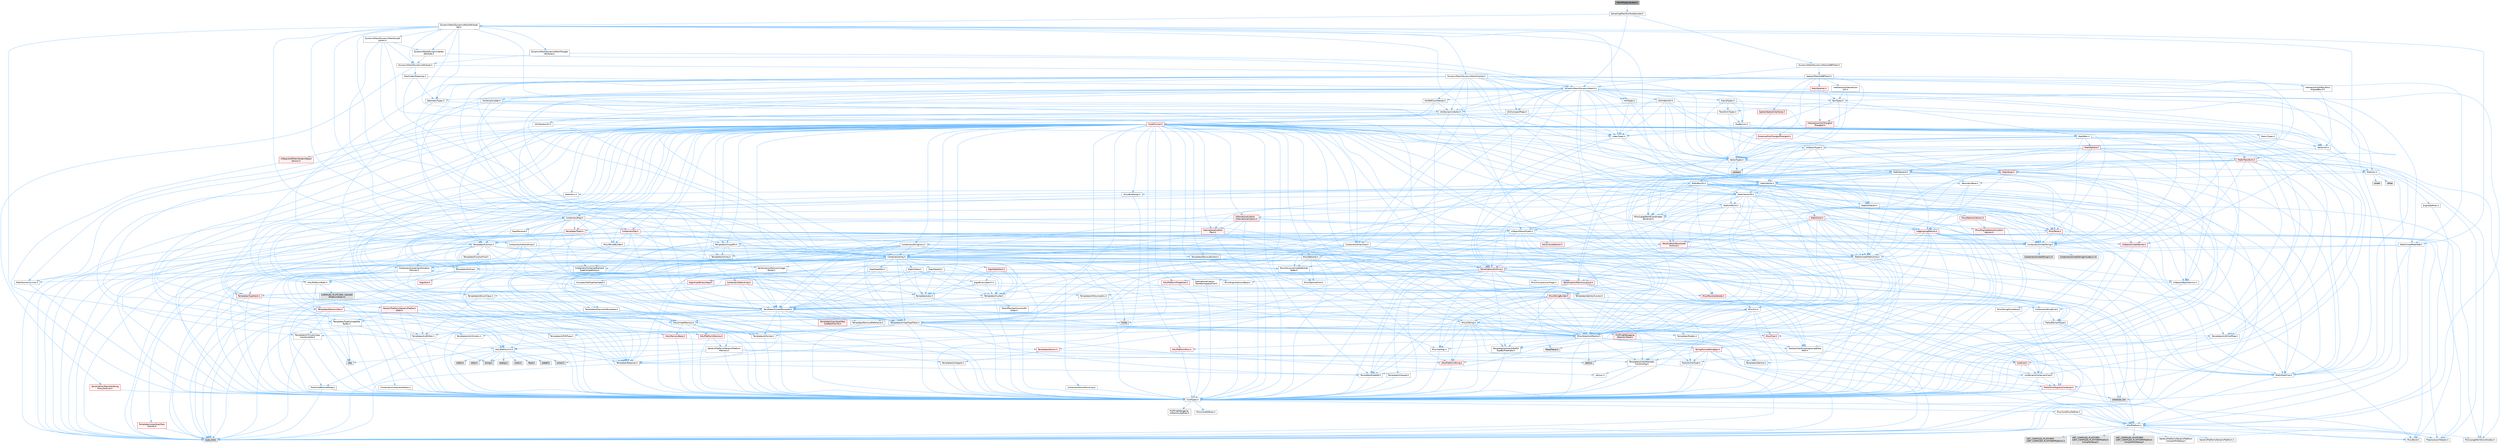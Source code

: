 digraph "MeshMapEvaluator.h"
{
 // INTERACTIVE_SVG=YES
 // LATEX_PDF_SIZE
  bgcolor="transparent";
  edge [fontname=Helvetica,fontsize=10,labelfontname=Helvetica,labelfontsize=10];
  node [fontname=Helvetica,fontsize=10,shape=box,height=0.2,width=0.4];
  Node1 [id="Node000001",label="MeshMapEvaluator.h",height=0.2,width=0.4,color="gray40", fillcolor="grey60", style="filled", fontcolor="black",tooltip=" "];
  Node1 -> Node2 [id="edge1_Node000001_Node000002",color="steelblue1",style="solid",tooltip=" "];
  Node2 [id="Node000002",label="Sampling/MeshSurfaceSampler.h",height=0.2,width=0.4,color="grey40", fillcolor="white", style="filled",URL="$de/d0c/MeshSurfaceSampler_8h.html",tooltip=" "];
  Node2 -> Node3 [id="edge2_Node000002_Node000003",color="steelblue1",style="solid",tooltip=" "];
  Node3 [id="Node000003",label="DynamicMesh/DynamicMesh3.h",height=0.2,width=0.4,color="grey40", fillcolor="white", style="filled",URL="$d5/d34/DynamicMesh3_8h.html",tooltip=" "];
  Node3 -> Node4 [id="edge3_Node000003_Node000004",color="steelblue1",style="solid",tooltip=" "];
  Node4 [id="Node000004",label="BoxTypes.h",height=0.2,width=0.4,color="grey40", fillcolor="white", style="filled",URL="$d2/da2/BoxTypes_8h.html",tooltip=" "];
  Node4 -> Node5 [id="edge4_Node000004_Node000005",color="steelblue1",style="solid",tooltip=" "];
  Node5 [id="Node000005",label="Math/Box.h",height=0.2,width=0.4,color="grey40", fillcolor="white", style="filled",URL="$de/d0f/Box_8h.html",tooltip=" "];
  Node5 -> Node6 [id="edge5_Node000005_Node000006",color="steelblue1",style="solid",tooltip=" "];
  Node6 [id="Node000006",label="CoreTypes.h",height=0.2,width=0.4,color="grey40", fillcolor="white", style="filled",URL="$dc/dec/CoreTypes_8h.html",tooltip=" "];
  Node6 -> Node7 [id="edge6_Node000006_Node000007",color="steelblue1",style="solid",tooltip=" "];
  Node7 [id="Node000007",label="HAL/Platform.h",height=0.2,width=0.4,color="grey40", fillcolor="white", style="filled",URL="$d9/dd0/Platform_8h.html",tooltip=" "];
  Node7 -> Node8 [id="edge7_Node000007_Node000008",color="steelblue1",style="solid",tooltip=" "];
  Node8 [id="Node000008",label="Misc/Build.h",height=0.2,width=0.4,color="grey40", fillcolor="white", style="filled",URL="$d3/dbb/Build_8h.html",tooltip=" "];
  Node7 -> Node9 [id="edge8_Node000007_Node000009",color="steelblue1",style="solid",tooltip=" "];
  Node9 [id="Node000009",label="Misc/LargeWorldCoordinates.h",height=0.2,width=0.4,color="grey40", fillcolor="white", style="filled",URL="$d2/dcb/LargeWorldCoordinates_8h.html",tooltip=" "];
  Node7 -> Node10 [id="edge9_Node000007_Node000010",color="steelblue1",style="solid",tooltip=" "];
  Node10 [id="Node000010",label="type_traits",height=0.2,width=0.4,color="grey60", fillcolor="#E0E0E0", style="filled",tooltip=" "];
  Node7 -> Node11 [id="edge10_Node000007_Node000011",color="steelblue1",style="solid",tooltip=" "];
  Node11 [id="Node000011",label="PreprocessorHelpers.h",height=0.2,width=0.4,color="grey40", fillcolor="white", style="filled",URL="$db/ddb/PreprocessorHelpers_8h.html",tooltip=" "];
  Node7 -> Node12 [id="edge11_Node000007_Node000012",color="steelblue1",style="solid",tooltip=" "];
  Node12 [id="Node000012",label="UBT_COMPILED_PLATFORM\l/UBT_COMPILED_PLATFORMPlatform\lCompilerPreSetup.h",height=0.2,width=0.4,color="grey60", fillcolor="#E0E0E0", style="filled",tooltip=" "];
  Node7 -> Node13 [id="edge12_Node000007_Node000013",color="steelblue1",style="solid",tooltip=" "];
  Node13 [id="Node000013",label="GenericPlatform/GenericPlatform\lCompilerPreSetup.h",height=0.2,width=0.4,color="grey40", fillcolor="white", style="filled",URL="$d9/dc8/GenericPlatformCompilerPreSetup_8h.html",tooltip=" "];
  Node7 -> Node14 [id="edge13_Node000007_Node000014",color="steelblue1",style="solid",tooltip=" "];
  Node14 [id="Node000014",label="GenericPlatform/GenericPlatform.h",height=0.2,width=0.4,color="grey40", fillcolor="white", style="filled",URL="$d6/d84/GenericPlatform_8h.html",tooltip=" "];
  Node7 -> Node15 [id="edge14_Node000007_Node000015",color="steelblue1",style="solid",tooltip=" "];
  Node15 [id="Node000015",label="UBT_COMPILED_PLATFORM\l/UBT_COMPILED_PLATFORMPlatform.h",height=0.2,width=0.4,color="grey60", fillcolor="#E0E0E0", style="filled",tooltip=" "];
  Node7 -> Node16 [id="edge15_Node000007_Node000016",color="steelblue1",style="solid",tooltip=" "];
  Node16 [id="Node000016",label="UBT_COMPILED_PLATFORM\l/UBT_COMPILED_PLATFORMPlatform\lCompilerSetup.h",height=0.2,width=0.4,color="grey60", fillcolor="#E0E0E0", style="filled",tooltip=" "];
  Node6 -> Node17 [id="edge16_Node000006_Node000017",color="steelblue1",style="solid",tooltip=" "];
  Node17 [id="Node000017",label="ProfilingDebugging\l/UMemoryDefines.h",height=0.2,width=0.4,color="grey40", fillcolor="white", style="filled",URL="$d2/da2/UMemoryDefines_8h.html",tooltip=" "];
  Node6 -> Node18 [id="edge17_Node000006_Node000018",color="steelblue1",style="solid",tooltip=" "];
  Node18 [id="Node000018",label="Misc/CoreMiscDefines.h",height=0.2,width=0.4,color="grey40", fillcolor="white", style="filled",URL="$da/d38/CoreMiscDefines_8h.html",tooltip=" "];
  Node18 -> Node7 [id="edge18_Node000018_Node000007",color="steelblue1",style="solid",tooltip=" "];
  Node18 -> Node11 [id="edge19_Node000018_Node000011",color="steelblue1",style="solid",tooltip=" "];
  Node6 -> Node19 [id="edge20_Node000006_Node000019",color="steelblue1",style="solid",tooltip=" "];
  Node19 [id="Node000019",label="Misc/CoreDefines.h",height=0.2,width=0.4,color="grey40", fillcolor="white", style="filled",URL="$d3/dd2/CoreDefines_8h.html",tooltip=" "];
  Node5 -> Node20 [id="edge21_Node000005_Node000020",color="steelblue1",style="solid",tooltip=" "];
  Node20 [id="Node000020",label="Misc/AssertionMacros.h",height=0.2,width=0.4,color="grey40", fillcolor="white", style="filled",URL="$d0/dfa/AssertionMacros_8h.html",tooltip=" "];
  Node20 -> Node6 [id="edge22_Node000020_Node000006",color="steelblue1",style="solid",tooltip=" "];
  Node20 -> Node7 [id="edge23_Node000020_Node000007",color="steelblue1",style="solid",tooltip=" "];
  Node20 -> Node21 [id="edge24_Node000020_Node000021",color="steelblue1",style="solid",tooltip=" "];
  Node21 [id="Node000021",label="HAL/PlatformMisc.h",height=0.2,width=0.4,color="red", fillcolor="#FFF0F0", style="filled",URL="$d0/df5/PlatformMisc_8h.html",tooltip=" "];
  Node21 -> Node6 [id="edge25_Node000021_Node000006",color="steelblue1",style="solid",tooltip=" "];
  Node20 -> Node11 [id="edge26_Node000020_Node000011",color="steelblue1",style="solid",tooltip=" "];
  Node20 -> Node57 [id="edge27_Node000020_Node000057",color="steelblue1",style="solid",tooltip=" "];
  Node57 [id="Node000057",label="Templates/EnableIf.h",height=0.2,width=0.4,color="grey40", fillcolor="white", style="filled",URL="$d7/d60/EnableIf_8h.html",tooltip=" "];
  Node57 -> Node6 [id="edge28_Node000057_Node000006",color="steelblue1",style="solid",tooltip=" "];
  Node20 -> Node58 [id="edge29_Node000020_Node000058",color="steelblue1",style="solid",tooltip=" "];
  Node58 [id="Node000058",label="Templates/IsArrayOrRefOf\lTypeByPredicate.h",height=0.2,width=0.4,color="grey40", fillcolor="white", style="filled",URL="$d6/da1/IsArrayOrRefOfTypeByPredicate_8h.html",tooltip=" "];
  Node58 -> Node6 [id="edge30_Node000058_Node000006",color="steelblue1",style="solid",tooltip=" "];
  Node20 -> Node59 [id="edge31_Node000020_Node000059",color="steelblue1",style="solid",tooltip=" "];
  Node59 [id="Node000059",label="Templates/IsValidVariadic\lFunctionArg.h",height=0.2,width=0.4,color="grey40", fillcolor="white", style="filled",URL="$d0/dc8/IsValidVariadicFunctionArg_8h.html",tooltip=" "];
  Node59 -> Node6 [id="edge32_Node000059_Node000006",color="steelblue1",style="solid",tooltip=" "];
  Node59 -> Node60 [id="edge33_Node000059_Node000060",color="steelblue1",style="solid",tooltip=" "];
  Node60 [id="Node000060",label="IsEnum.h",height=0.2,width=0.4,color="grey40", fillcolor="white", style="filled",URL="$d4/de5/IsEnum_8h.html",tooltip=" "];
  Node59 -> Node10 [id="edge34_Node000059_Node000010",color="steelblue1",style="solid",tooltip=" "];
  Node20 -> Node61 [id="edge35_Node000020_Node000061",color="steelblue1",style="solid",tooltip=" "];
  Node61 [id="Node000061",label="Traits/IsCharEncodingCompatible\lWith.h",height=0.2,width=0.4,color="grey40", fillcolor="white", style="filled",URL="$df/dd1/IsCharEncodingCompatibleWith_8h.html",tooltip=" "];
  Node61 -> Node10 [id="edge36_Node000061_Node000010",color="steelblue1",style="solid",tooltip=" "];
  Node61 -> Node62 [id="edge37_Node000061_Node000062",color="steelblue1",style="solid",tooltip=" "];
  Node62 [id="Node000062",label="Traits/IsCharType.h",height=0.2,width=0.4,color="grey40", fillcolor="white", style="filled",URL="$db/d51/IsCharType_8h.html",tooltip=" "];
  Node62 -> Node6 [id="edge38_Node000062_Node000006",color="steelblue1",style="solid",tooltip=" "];
  Node20 -> Node63 [id="edge39_Node000020_Node000063",color="steelblue1",style="solid",tooltip=" "];
  Node63 [id="Node000063",label="Misc/VarArgs.h",height=0.2,width=0.4,color="grey40", fillcolor="white", style="filled",URL="$d5/d6f/VarArgs_8h.html",tooltip=" "];
  Node63 -> Node6 [id="edge40_Node000063_Node000006",color="steelblue1",style="solid",tooltip=" "];
  Node20 -> Node64 [id="edge41_Node000020_Node000064",color="steelblue1",style="solid",tooltip=" "];
  Node64 [id="Node000064",label="String/FormatStringSan.h",height=0.2,width=0.4,color="red", fillcolor="#FFF0F0", style="filled",URL="$d3/d8b/FormatStringSan_8h.html",tooltip=" "];
  Node64 -> Node10 [id="edge42_Node000064_Node000010",color="steelblue1",style="solid",tooltip=" "];
  Node64 -> Node6 [id="edge43_Node000064_Node000006",color="steelblue1",style="solid",tooltip=" "];
  Node64 -> Node65 [id="edge44_Node000064_Node000065",color="steelblue1",style="solid",tooltip=" "];
  Node65 [id="Node000065",label="Templates/Requires.h",height=0.2,width=0.4,color="grey40", fillcolor="white", style="filled",URL="$dc/d96/Requires_8h.html",tooltip=" "];
  Node65 -> Node57 [id="edge45_Node000065_Node000057",color="steelblue1",style="solid",tooltip=" "];
  Node65 -> Node10 [id="edge46_Node000065_Node000010",color="steelblue1",style="solid",tooltip=" "];
  Node64 -> Node66 [id="edge47_Node000064_Node000066",color="steelblue1",style="solid",tooltip=" "];
  Node66 [id="Node000066",label="Templates/Identity.h",height=0.2,width=0.4,color="grey40", fillcolor="white", style="filled",URL="$d0/dd5/Identity_8h.html",tooltip=" "];
  Node64 -> Node59 [id="edge48_Node000064_Node000059",color="steelblue1",style="solid",tooltip=" "];
  Node64 -> Node62 [id="edge49_Node000064_Node000062",color="steelblue1",style="solid",tooltip=" "];
  Node64 -> Node29 [id="edge50_Node000064_Node000029",color="steelblue1",style="solid",tooltip=" "];
  Node29 [id="Node000029",label="Containers/ContainersFwd.h",height=0.2,width=0.4,color="grey40", fillcolor="white", style="filled",URL="$d4/d0a/ContainersFwd_8h.html",tooltip=" "];
  Node29 -> Node7 [id="edge51_Node000029_Node000007",color="steelblue1",style="solid",tooltip=" "];
  Node29 -> Node6 [id="edge52_Node000029_Node000006",color="steelblue1",style="solid",tooltip=" "];
  Node29 -> Node26 [id="edge53_Node000029_Node000026",color="steelblue1",style="solid",tooltip=" "];
  Node26 [id="Node000026",label="Traits/IsContiguousContainer.h",height=0.2,width=0.4,color="red", fillcolor="#FFF0F0", style="filled",URL="$d5/d3c/IsContiguousContainer_8h.html",tooltip=" "];
  Node26 -> Node6 [id="edge54_Node000026_Node000006",color="steelblue1",style="solid",tooltip=" "];
  Node26 -> Node25 [id="edge55_Node000026_Node000025",color="steelblue1",style="solid",tooltip=" "];
  Node25 [id="Node000025",label="initializer_list",height=0.2,width=0.4,color="grey60", fillcolor="#E0E0E0", style="filled",tooltip=" "];
  Node20 -> Node70 [id="edge56_Node000020_Node000070",color="steelblue1",style="solid",tooltip=" "];
  Node70 [id="Node000070",label="atomic",height=0.2,width=0.4,color="grey60", fillcolor="#E0E0E0", style="filled",tooltip=" "];
  Node5 -> Node30 [id="edge57_Node000005_Node000030",color="steelblue1",style="solid",tooltip=" "];
  Node30 [id="Node000030",label="Math/MathFwd.h",height=0.2,width=0.4,color="grey40", fillcolor="white", style="filled",URL="$d2/d10/MathFwd_8h.html",tooltip=" "];
  Node30 -> Node7 [id="edge58_Node000030_Node000007",color="steelblue1",style="solid",tooltip=" "];
  Node5 -> Node71 [id="edge59_Node000005_Node000071",color="steelblue1",style="solid",tooltip=" "];
  Node71 [id="Node000071",label="Math/UnrealMathUtility.h",height=0.2,width=0.4,color="grey40", fillcolor="white", style="filled",URL="$db/db8/UnrealMathUtility_8h.html",tooltip=" "];
  Node71 -> Node6 [id="edge60_Node000071_Node000006",color="steelblue1",style="solid",tooltip=" "];
  Node71 -> Node20 [id="edge61_Node000071_Node000020",color="steelblue1",style="solid",tooltip=" "];
  Node71 -> Node72 [id="edge62_Node000071_Node000072",color="steelblue1",style="solid",tooltip=" "];
  Node72 [id="Node000072",label="HAL/PlatformMath.h",height=0.2,width=0.4,color="grey40", fillcolor="white", style="filled",URL="$dc/d53/PlatformMath_8h.html",tooltip=" "];
  Node72 -> Node6 [id="edge63_Node000072_Node000006",color="steelblue1",style="solid",tooltip=" "];
  Node72 -> Node73 [id="edge64_Node000072_Node000073",color="steelblue1",style="solid",tooltip=" "];
  Node73 [id="Node000073",label="GenericPlatform/GenericPlatform\lMath.h",height=0.2,width=0.4,color="red", fillcolor="#FFF0F0", style="filled",URL="$d5/d79/GenericPlatformMath_8h.html",tooltip=" "];
  Node73 -> Node6 [id="edge65_Node000073_Node000006",color="steelblue1",style="solid",tooltip=" "];
  Node73 -> Node29 [id="edge66_Node000073_Node000029",color="steelblue1",style="solid",tooltip=" "];
  Node73 -> Node33 [id="edge67_Node000073_Node000033",color="steelblue1",style="solid",tooltip=" "];
  Node33 [id="Node000033",label="HAL/PlatformCrt.h",height=0.2,width=0.4,color="grey40", fillcolor="white", style="filled",URL="$d8/d75/PlatformCrt_8h.html",tooltip=" "];
  Node33 -> Node34 [id="edge68_Node000033_Node000034",color="steelblue1",style="solid",tooltip=" "];
  Node34 [id="Node000034",label="new",height=0.2,width=0.4,color="grey60", fillcolor="#E0E0E0", style="filled",tooltip=" "];
  Node33 -> Node35 [id="edge69_Node000033_Node000035",color="steelblue1",style="solid",tooltip=" "];
  Node35 [id="Node000035",label="wchar.h",height=0.2,width=0.4,color="grey60", fillcolor="#E0E0E0", style="filled",tooltip=" "];
  Node33 -> Node36 [id="edge70_Node000033_Node000036",color="steelblue1",style="solid",tooltip=" "];
  Node36 [id="Node000036",label="stddef.h",height=0.2,width=0.4,color="grey60", fillcolor="#E0E0E0", style="filled",tooltip=" "];
  Node33 -> Node37 [id="edge71_Node000033_Node000037",color="steelblue1",style="solid",tooltip=" "];
  Node37 [id="Node000037",label="stdlib.h",height=0.2,width=0.4,color="grey60", fillcolor="#E0E0E0", style="filled",tooltip=" "];
  Node33 -> Node38 [id="edge72_Node000033_Node000038",color="steelblue1",style="solid",tooltip=" "];
  Node38 [id="Node000038",label="stdio.h",height=0.2,width=0.4,color="grey60", fillcolor="#E0E0E0", style="filled",tooltip=" "];
  Node33 -> Node39 [id="edge73_Node000033_Node000039",color="steelblue1",style="solid",tooltip=" "];
  Node39 [id="Node000039",label="stdarg.h",height=0.2,width=0.4,color="grey60", fillcolor="#E0E0E0", style="filled",tooltip=" "];
  Node33 -> Node40 [id="edge74_Node000033_Node000040",color="steelblue1",style="solid",tooltip=" "];
  Node40 [id="Node000040",label="math.h",height=0.2,width=0.4,color="grey60", fillcolor="#E0E0E0", style="filled",tooltip=" "];
  Node33 -> Node41 [id="edge75_Node000033_Node000041",color="steelblue1",style="solid",tooltip=" "];
  Node41 [id="Node000041",label="float.h",height=0.2,width=0.4,color="grey60", fillcolor="#E0E0E0", style="filled",tooltip=" "];
  Node33 -> Node42 [id="edge76_Node000033_Node000042",color="steelblue1",style="solid",tooltip=" "];
  Node42 [id="Node000042",label="string.h",height=0.2,width=0.4,color="grey60", fillcolor="#E0E0E0", style="filled",tooltip=" "];
  Node73 -> Node74 [id="edge77_Node000073_Node000074",color="steelblue1",style="solid",tooltip=" "];
  Node74 [id="Node000074",label="Templates/AndOrNot.h",height=0.2,width=0.4,color="grey40", fillcolor="white", style="filled",URL="$db/d0a/AndOrNot_8h.html",tooltip=" "];
  Node74 -> Node6 [id="edge78_Node000074_Node000006",color="steelblue1",style="solid",tooltip=" "];
  Node73 -> Node78 [id="edge79_Node000073_Node000078",color="steelblue1",style="solid",tooltip=" "];
  Node78 [id="Node000078",label="Templates/UnrealTypeTraits.h",height=0.2,width=0.4,color="grey40", fillcolor="white", style="filled",URL="$d2/d2d/UnrealTypeTraits_8h.html",tooltip=" "];
  Node78 -> Node6 [id="edge80_Node000078_Node000006",color="steelblue1",style="solid",tooltip=" "];
  Node78 -> Node79 [id="edge81_Node000078_Node000079",color="steelblue1",style="solid",tooltip=" "];
  Node79 [id="Node000079",label="Templates/IsPointer.h",height=0.2,width=0.4,color="grey40", fillcolor="white", style="filled",URL="$d7/d05/IsPointer_8h.html",tooltip=" "];
  Node79 -> Node6 [id="edge82_Node000079_Node000006",color="steelblue1",style="solid",tooltip=" "];
  Node78 -> Node20 [id="edge83_Node000078_Node000020",color="steelblue1",style="solid",tooltip=" "];
  Node78 -> Node74 [id="edge84_Node000078_Node000074",color="steelblue1",style="solid",tooltip=" "];
  Node78 -> Node57 [id="edge85_Node000078_Node000057",color="steelblue1",style="solid",tooltip=" "];
  Node78 -> Node80 [id="edge86_Node000078_Node000080",color="steelblue1",style="solid",tooltip=" "];
  Node80 [id="Node000080",label="Templates/IsArithmetic.h",height=0.2,width=0.4,color="grey40", fillcolor="white", style="filled",URL="$d2/d5d/IsArithmetic_8h.html",tooltip=" "];
  Node80 -> Node6 [id="edge87_Node000080_Node000006",color="steelblue1",style="solid",tooltip=" "];
  Node78 -> Node60 [id="edge88_Node000078_Node000060",color="steelblue1",style="solid",tooltip=" "];
  Node78 -> Node81 [id="edge89_Node000078_Node000081",color="steelblue1",style="solid",tooltip=" "];
  Node81 [id="Node000081",label="Templates/Models.h",height=0.2,width=0.4,color="grey40", fillcolor="white", style="filled",URL="$d3/d0c/Models_8h.html",tooltip=" "];
  Node81 -> Node66 [id="edge90_Node000081_Node000066",color="steelblue1",style="solid",tooltip=" "];
  Node78 -> Node82 [id="edge91_Node000078_Node000082",color="steelblue1",style="solid",tooltip=" "];
  Node82 [id="Node000082",label="Templates/IsPODType.h",height=0.2,width=0.4,color="grey40", fillcolor="white", style="filled",URL="$d7/db1/IsPODType_8h.html",tooltip=" "];
  Node82 -> Node6 [id="edge92_Node000082_Node000006",color="steelblue1",style="solid",tooltip=" "];
  Node78 -> Node83 [id="edge93_Node000078_Node000083",color="steelblue1",style="solid",tooltip=" "];
  Node83 [id="Node000083",label="Templates/IsUECoreType.h",height=0.2,width=0.4,color="grey40", fillcolor="white", style="filled",URL="$d1/db8/IsUECoreType_8h.html",tooltip=" "];
  Node83 -> Node6 [id="edge94_Node000083_Node000006",color="steelblue1",style="solid",tooltip=" "];
  Node83 -> Node10 [id="edge95_Node000083_Node000010",color="steelblue1",style="solid",tooltip=" "];
  Node78 -> Node84 [id="edge96_Node000078_Node000084",color="steelblue1",style="solid",tooltip=" "];
  Node84 [id="Node000084",label="Templates/IsTriviallyCopy\lConstructible.h",height=0.2,width=0.4,color="grey40", fillcolor="white", style="filled",URL="$d3/d78/IsTriviallyCopyConstructible_8h.html",tooltip=" "];
  Node84 -> Node6 [id="edge97_Node000084_Node000006",color="steelblue1",style="solid",tooltip=" "];
  Node84 -> Node10 [id="edge98_Node000084_Node000010",color="steelblue1",style="solid",tooltip=" "];
  Node73 -> Node65 [id="edge99_Node000073_Node000065",color="steelblue1",style="solid",tooltip=" "];
  Node73 -> Node88 [id="edge100_Node000073_Node000088",color="steelblue1",style="solid",tooltip=" "];
  Node88 [id="Node000088",label="Templates/TypeCompatible\lBytes.h",height=0.2,width=0.4,color="grey40", fillcolor="white", style="filled",URL="$df/d0a/TypeCompatibleBytes_8h.html",tooltip=" "];
  Node88 -> Node6 [id="edge101_Node000088_Node000006",color="steelblue1",style="solid",tooltip=" "];
  Node88 -> Node42 [id="edge102_Node000088_Node000042",color="steelblue1",style="solid",tooltip=" "];
  Node88 -> Node34 [id="edge103_Node000088_Node000034",color="steelblue1",style="solid",tooltip=" "];
  Node88 -> Node10 [id="edge104_Node000088_Node000010",color="steelblue1",style="solid",tooltip=" "];
  Node73 -> Node89 [id="edge105_Node000073_Node000089",color="steelblue1",style="solid",tooltip=" "];
  Node89 [id="Node000089",label="limits",height=0.2,width=0.4,color="grey60", fillcolor="#E0E0E0", style="filled",tooltip=" "];
  Node73 -> Node10 [id="edge106_Node000073_Node000010",color="steelblue1",style="solid",tooltip=" "];
  Node72 -> Node90 [id="edge107_Node000072_Node000090",color="steelblue1",style="solid",tooltip=" "];
  Node90 [id="Node000090",label="COMPILED_PLATFORM_HEADER\l(PlatformMath.h)",height=0.2,width=0.4,color="grey60", fillcolor="#E0E0E0", style="filled",tooltip=" "];
  Node71 -> Node30 [id="edge108_Node000071_Node000030",color="steelblue1",style="solid",tooltip=" "];
  Node71 -> Node66 [id="edge109_Node000071_Node000066",color="steelblue1",style="solid",tooltip=" "];
  Node71 -> Node65 [id="edge110_Node000071_Node000065",color="steelblue1",style="solid",tooltip=" "];
  Node5 -> Node91 [id="edge111_Node000005_Node000091",color="steelblue1",style="solid",tooltip=" "];
  Node91 [id="Node000091",label="Containers/UnrealString.h",height=0.2,width=0.4,color="grey40", fillcolor="white", style="filled",URL="$d5/dba/UnrealString_8h.html",tooltip=" "];
  Node91 -> Node92 [id="edge112_Node000091_Node000092",color="steelblue1",style="solid",tooltip=" "];
  Node92 [id="Node000092",label="Containers/UnrealStringIncludes.h.inl",height=0.2,width=0.4,color="grey60", fillcolor="#E0E0E0", style="filled",tooltip=" "];
  Node91 -> Node93 [id="edge113_Node000091_Node000093",color="steelblue1",style="solid",tooltip=" "];
  Node93 [id="Node000093",label="Containers/UnrealString.h.inl",height=0.2,width=0.4,color="grey60", fillcolor="#E0E0E0", style="filled",tooltip=" "];
  Node91 -> Node94 [id="edge114_Node000091_Node000094",color="steelblue1",style="solid",tooltip=" "];
  Node94 [id="Node000094",label="Misc/StringFormatArg.h",height=0.2,width=0.4,color="grey40", fillcolor="white", style="filled",URL="$d2/d16/StringFormatArg_8h.html",tooltip=" "];
  Node94 -> Node29 [id="edge115_Node000094_Node000029",color="steelblue1",style="solid",tooltip=" "];
  Node5 -> Node95 [id="edge116_Node000005_Node000095",color="steelblue1",style="solid",tooltip=" "];
  Node95 [id="Node000095",label="Math/Vector.h",height=0.2,width=0.4,color="grey40", fillcolor="white", style="filled",URL="$d6/dbe/Vector_8h.html",tooltip=" "];
  Node95 -> Node6 [id="edge117_Node000095_Node000006",color="steelblue1",style="solid",tooltip=" "];
  Node95 -> Node20 [id="edge118_Node000095_Node000020",color="steelblue1",style="solid",tooltip=" "];
  Node95 -> Node30 [id="edge119_Node000095_Node000030",color="steelblue1",style="solid",tooltip=" "];
  Node95 -> Node43 [id="edge120_Node000095_Node000043",color="steelblue1",style="solid",tooltip=" "];
  Node43 [id="Node000043",label="Math/NumericLimits.h",height=0.2,width=0.4,color="grey40", fillcolor="white", style="filled",URL="$df/d1b/NumericLimits_8h.html",tooltip=" "];
  Node43 -> Node6 [id="edge121_Node000043_Node000006",color="steelblue1",style="solid",tooltip=" "];
  Node95 -> Node96 [id="edge122_Node000095_Node000096",color="steelblue1",style="solid",tooltip=" "];
  Node96 [id="Node000096",label="Misc/Crc.h",height=0.2,width=0.4,color="grey40", fillcolor="white", style="filled",URL="$d4/dd2/Crc_8h.html",tooltip=" "];
  Node96 -> Node6 [id="edge123_Node000096_Node000006",color="steelblue1",style="solid",tooltip=" "];
  Node96 -> Node97 [id="edge124_Node000096_Node000097",color="steelblue1",style="solid",tooltip=" "];
  Node97 [id="Node000097",label="HAL/PlatformString.h",height=0.2,width=0.4,color="red", fillcolor="#FFF0F0", style="filled",URL="$db/db5/PlatformString_8h.html",tooltip=" "];
  Node97 -> Node6 [id="edge125_Node000097_Node000006",color="steelblue1",style="solid",tooltip=" "];
  Node96 -> Node20 [id="edge126_Node000096_Node000020",color="steelblue1",style="solid",tooltip=" "];
  Node96 -> Node99 [id="edge127_Node000096_Node000099",color="steelblue1",style="solid",tooltip=" "];
  Node99 [id="Node000099",label="Misc/CString.h",height=0.2,width=0.4,color="grey40", fillcolor="white", style="filled",URL="$d2/d49/CString_8h.html",tooltip=" "];
  Node99 -> Node6 [id="edge128_Node000099_Node000006",color="steelblue1",style="solid",tooltip=" "];
  Node99 -> Node33 [id="edge129_Node000099_Node000033",color="steelblue1",style="solid",tooltip=" "];
  Node99 -> Node97 [id="edge130_Node000099_Node000097",color="steelblue1",style="solid",tooltip=" "];
  Node99 -> Node20 [id="edge131_Node000099_Node000020",color="steelblue1",style="solid",tooltip=" "];
  Node99 -> Node100 [id="edge132_Node000099_Node000100",color="steelblue1",style="solid",tooltip=" "];
  Node100 [id="Node000100",label="Misc/Char.h",height=0.2,width=0.4,color="red", fillcolor="#FFF0F0", style="filled",URL="$d0/d58/Char_8h.html",tooltip=" "];
  Node100 -> Node6 [id="edge133_Node000100_Node000006",color="steelblue1",style="solid",tooltip=" "];
  Node100 -> Node10 [id="edge134_Node000100_Node000010",color="steelblue1",style="solid",tooltip=" "];
  Node99 -> Node63 [id="edge135_Node000099_Node000063",color="steelblue1",style="solid",tooltip=" "];
  Node99 -> Node58 [id="edge136_Node000099_Node000058",color="steelblue1",style="solid",tooltip=" "];
  Node99 -> Node59 [id="edge137_Node000099_Node000059",color="steelblue1",style="solid",tooltip=" "];
  Node99 -> Node61 [id="edge138_Node000099_Node000061",color="steelblue1",style="solid",tooltip=" "];
  Node96 -> Node100 [id="edge139_Node000096_Node000100",color="steelblue1",style="solid",tooltip=" "];
  Node96 -> Node78 [id="edge140_Node000096_Node000078",color="steelblue1",style="solid",tooltip=" "];
  Node96 -> Node62 [id="edge141_Node000096_Node000062",color="steelblue1",style="solid",tooltip=" "];
  Node95 -> Node71 [id="edge142_Node000095_Node000071",color="steelblue1",style="solid",tooltip=" "];
  Node95 -> Node91 [id="edge143_Node000095_Node000091",color="steelblue1",style="solid",tooltip=" "];
  Node95 -> Node104 [id="edge144_Node000095_Node000104",color="steelblue1",style="solid",tooltip=" "];
  Node104 [id="Node000104",label="Misc/Parse.h",height=0.2,width=0.4,color="red", fillcolor="#FFF0F0", style="filled",URL="$dc/d71/Parse_8h.html",tooltip=" "];
  Node104 -> Node23 [id="edge145_Node000104_Node000023",color="steelblue1",style="solid",tooltip=" "];
  Node23 [id="Node000023",label="Containers/StringFwd.h",height=0.2,width=0.4,color="grey40", fillcolor="white", style="filled",URL="$df/d37/StringFwd_8h.html",tooltip=" "];
  Node23 -> Node6 [id="edge146_Node000023_Node000006",color="steelblue1",style="solid",tooltip=" "];
  Node23 -> Node24 [id="edge147_Node000023_Node000024",color="steelblue1",style="solid",tooltip=" "];
  Node24 [id="Node000024",label="Traits/ElementType.h",height=0.2,width=0.4,color="grey40", fillcolor="white", style="filled",URL="$d5/d4f/ElementType_8h.html",tooltip=" "];
  Node24 -> Node7 [id="edge148_Node000024_Node000007",color="steelblue1",style="solid",tooltip=" "];
  Node24 -> Node25 [id="edge149_Node000024_Node000025",color="steelblue1",style="solid",tooltip=" "];
  Node24 -> Node10 [id="edge150_Node000024_Node000010",color="steelblue1",style="solid",tooltip=" "];
  Node23 -> Node26 [id="edge151_Node000023_Node000026",color="steelblue1",style="solid",tooltip=" "];
  Node104 -> Node91 [id="edge152_Node000104_Node000091",color="steelblue1",style="solid",tooltip=" "];
  Node104 -> Node6 [id="edge153_Node000104_Node000006",color="steelblue1",style="solid",tooltip=" "];
  Node104 -> Node33 [id="edge154_Node000104_Node000033",color="steelblue1",style="solid",tooltip=" "];
  Node104 -> Node8 [id="edge155_Node000104_Node000008",color="steelblue1",style="solid",tooltip=" "];
  Node104 -> Node105 [id="edge156_Node000104_Node000105",color="steelblue1",style="solid",tooltip=" "];
  Node105 [id="Node000105",label="Templates/Function.h",height=0.2,width=0.4,color="grey40", fillcolor="white", style="filled",URL="$df/df5/Function_8h.html",tooltip=" "];
  Node105 -> Node6 [id="edge157_Node000105_Node000006",color="steelblue1",style="solid",tooltip=" "];
  Node105 -> Node20 [id="edge158_Node000105_Node000020",color="steelblue1",style="solid",tooltip=" "];
  Node105 -> Node106 [id="edge159_Node000105_Node000106",color="steelblue1",style="solid",tooltip=" "];
  Node106 [id="Node000106",label="Misc/IntrusiveUnsetOptional\lState.h",height=0.2,width=0.4,color="grey40", fillcolor="white", style="filled",URL="$d2/d0a/IntrusiveUnsetOptionalState_8h.html",tooltip=" "];
  Node106 -> Node107 [id="edge160_Node000106_Node000107",color="steelblue1",style="solid",tooltip=" "];
  Node107 [id="Node000107",label="Misc/OptionalFwd.h",height=0.2,width=0.4,color="grey40", fillcolor="white", style="filled",URL="$dc/d50/OptionalFwd_8h.html",tooltip=" "];
  Node105 -> Node108 [id="edge161_Node000105_Node000108",color="steelblue1",style="solid",tooltip=" "];
  Node108 [id="Node000108",label="HAL/UnrealMemory.h",height=0.2,width=0.4,color="grey40", fillcolor="white", style="filled",URL="$d9/d96/UnrealMemory_8h.html",tooltip=" "];
  Node108 -> Node6 [id="edge162_Node000108_Node000006",color="steelblue1",style="solid",tooltip=" "];
  Node108 -> Node109 [id="edge163_Node000108_Node000109",color="steelblue1",style="solid",tooltip=" "];
  Node109 [id="Node000109",label="GenericPlatform/GenericPlatform\lMemory.h",height=0.2,width=0.4,color="grey40", fillcolor="white", style="filled",URL="$dd/d22/GenericPlatformMemory_8h.html",tooltip=" "];
  Node109 -> Node28 [id="edge164_Node000109_Node000028",color="steelblue1",style="solid",tooltip=" "];
  Node28 [id="Node000028",label="CoreFwd.h",height=0.2,width=0.4,color="red", fillcolor="#FFF0F0", style="filled",URL="$d1/d1e/CoreFwd_8h.html",tooltip=" "];
  Node28 -> Node6 [id="edge165_Node000028_Node000006",color="steelblue1",style="solid",tooltip=" "];
  Node28 -> Node29 [id="edge166_Node000028_Node000029",color="steelblue1",style="solid",tooltip=" "];
  Node28 -> Node30 [id="edge167_Node000028_Node000030",color="steelblue1",style="solid",tooltip=" "];
  Node109 -> Node6 [id="edge168_Node000109_Node000006",color="steelblue1",style="solid",tooltip=" "];
  Node109 -> Node97 [id="edge169_Node000109_Node000097",color="steelblue1",style="solid",tooltip=" "];
  Node109 -> Node42 [id="edge170_Node000109_Node000042",color="steelblue1",style="solid",tooltip=" "];
  Node109 -> Node35 [id="edge171_Node000109_Node000035",color="steelblue1",style="solid",tooltip=" "];
  Node108 -> Node110 [id="edge172_Node000108_Node000110",color="steelblue1",style="solid",tooltip=" "];
  Node110 [id="Node000110",label="HAL/MemoryBase.h",height=0.2,width=0.4,color="red", fillcolor="#FFF0F0", style="filled",URL="$d6/d9f/MemoryBase_8h.html",tooltip=" "];
  Node110 -> Node6 [id="edge173_Node000110_Node000006",color="steelblue1",style="solid",tooltip=" "];
  Node110 -> Node33 [id="edge174_Node000110_Node000033",color="steelblue1",style="solid",tooltip=" "];
  Node110 -> Node114 [id="edge175_Node000110_Node000114",color="steelblue1",style="solid",tooltip=" "];
  Node114 [id="Node000114",label="Templates/Atomic.h",height=0.2,width=0.4,color="red", fillcolor="#FFF0F0", style="filled",URL="$d3/d91/Atomic_8h.html",tooltip=" "];
  Node114 -> Node87 [id="edge176_Node000114_Node000087",color="steelblue1",style="solid",tooltip=" "];
  Node87 [id="Node000087",label="Templates/IsIntegral.h",height=0.2,width=0.4,color="grey40", fillcolor="white", style="filled",URL="$da/d64/IsIntegral_8h.html",tooltip=" "];
  Node87 -> Node6 [id="edge177_Node000087_Node000006",color="steelblue1",style="solid",tooltip=" "];
  Node114 -> Node70 [id="edge178_Node000114_Node000070",color="steelblue1",style="solid",tooltip=" "];
  Node108 -> Node119 [id="edge179_Node000108_Node000119",color="steelblue1",style="solid",tooltip=" "];
  Node119 [id="Node000119",label="HAL/PlatformMemory.h",height=0.2,width=0.4,color="red", fillcolor="#FFF0F0", style="filled",URL="$de/d68/PlatformMemory_8h.html",tooltip=" "];
  Node119 -> Node6 [id="edge180_Node000119_Node000006",color="steelblue1",style="solid",tooltip=" "];
  Node119 -> Node109 [id="edge181_Node000119_Node000109",color="steelblue1",style="solid",tooltip=" "];
  Node108 -> Node121 [id="edge182_Node000108_Node000121",color="steelblue1",style="solid",tooltip=" "];
  Node121 [id="Node000121",label="ProfilingDebugging\l/MemoryTrace.h",height=0.2,width=0.4,color="red", fillcolor="#FFF0F0", style="filled",URL="$da/dd7/MemoryTrace_8h.html",tooltip=" "];
  Node121 -> Node7 [id="edge183_Node000121_Node000007",color="steelblue1",style="solid",tooltip=" "];
  Node121 -> Node56 [id="edge184_Node000121_Node000056",color="steelblue1",style="solid",tooltip=" "];
  Node56 [id="Node000056",label="Trace/Trace.h",height=0.2,width=0.4,color="grey60", fillcolor="#E0E0E0", style="filled",tooltip=" "];
  Node108 -> Node79 [id="edge185_Node000108_Node000079",color="steelblue1",style="solid",tooltip=" "];
  Node105 -> Node122 [id="edge186_Node000105_Node000122",color="steelblue1",style="solid",tooltip=" "];
  Node122 [id="Node000122",label="Templates/FunctionFwd.h",height=0.2,width=0.4,color="grey40", fillcolor="white", style="filled",URL="$d6/d54/FunctionFwd_8h.html",tooltip=" "];
  Node105 -> Node78 [id="edge187_Node000105_Node000078",color="steelblue1",style="solid",tooltip=" "];
  Node105 -> Node123 [id="edge188_Node000105_Node000123",color="steelblue1",style="solid",tooltip=" "];
  Node123 [id="Node000123",label="Templates/Invoke.h",height=0.2,width=0.4,color="grey40", fillcolor="white", style="filled",URL="$d7/deb/Invoke_8h.html",tooltip=" "];
  Node123 -> Node6 [id="edge189_Node000123_Node000006",color="steelblue1",style="solid",tooltip=" "];
  Node123 -> Node124 [id="edge190_Node000123_Node000124",color="steelblue1",style="solid",tooltip=" "];
  Node124 [id="Node000124",label="Traits/MemberFunctionPtr\lOuter.h",height=0.2,width=0.4,color="grey40", fillcolor="white", style="filled",URL="$db/da7/MemberFunctionPtrOuter_8h.html",tooltip=" "];
  Node123 -> Node125 [id="edge191_Node000123_Node000125",color="steelblue1",style="solid",tooltip=" "];
  Node125 [id="Node000125",label="Templates/UnrealTemplate.h",height=0.2,width=0.4,color="grey40", fillcolor="white", style="filled",URL="$d4/d24/UnrealTemplate_8h.html",tooltip=" "];
  Node125 -> Node6 [id="edge192_Node000125_Node000006",color="steelblue1",style="solid",tooltip=" "];
  Node125 -> Node79 [id="edge193_Node000125_Node000079",color="steelblue1",style="solid",tooltip=" "];
  Node125 -> Node108 [id="edge194_Node000125_Node000108",color="steelblue1",style="solid",tooltip=" "];
  Node125 -> Node126 [id="edge195_Node000125_Node000126",color="steelblue1",style="solid",tooltip=" "];
  Node126 [id="Node000126",label="Templates/CopyQualifiers\lAndRefsFromTo.h",height=0.2,width=0.4,color="red", fillcolor="#FFF0F0", style="filled",URL="$d3/db3/CopyQualifiersAndRefsFromTo_8h.html",tooltip=" "];
  Node125 -> Node78 [id="edge196_Node000125_Node000078",color="steelblue1",style="solid",tooltip=" "];
  Node125 -> Node76 [id="edge197_Node000125_Node000076",color="steelblue1",style="solid",tooltip=" "];
  Node76 [id="Node000076",label="Templates/RemoveReference.h",height=0.2,width=0.4,color="grey40", fillcolor="white", style="filled",URL="$da/dbe/RemoveReference_8h.html",tooltip=" "];
  Node76 -> Node6 [id="edge198_Node000076_Node000006",color="steelblue1",style="solid",tooltip=" "];
  Node125 -> Node65 [id="edge199_Node000125_Node000065",color="steelblue1",style="solid",tooltip=" "];
  Node125 -> Node88 [id="edge200_Node000125_Node000088",color="steelblue1",style="solid",tooltip=" "];
  Node125 -> Node66 [id="edge201_Node000125_Node000066",color="steelblue1",style="solid",tooltip=" "];
  Node125 -> Node26 [id="edge202_Node000125_Node000026",color="steelblue1",style="solid",tooltip=" "];
  Node125 -> Node128 [id="edge203_Node000125_Node000128",color="steelblue1",style="solid",tooltip=" "];
  Node128 [id="Node000128",label="Traits/UseBitwiseSwap.h",height=0.2,width=0.4,color="grey40", fillcolor="white", style="filled",URL="$db/df3/UseBitwiseSwap_8h.html",tooltip=" "];
  Node128 -> Node6 [id="edge204_Node000128_Node000006",color="steelblue1",style="solid",tooltip=" "];
  Node128 -> Node10 [id="edge205_Node000128_Node000010",color="steelblue1",style="solid",tooltip=" "];
  Node125 -> Node10 [id="edge206_Node000125_Node000010",color="steelblue1",style="solid",tooltip=" "];
  Node123 -> Node10 [id="edge207_Node000123_Node000010",color="steelblue1",style="solid",tooltip=" "];
  Node105 -> Node125 [id="edge208_Node000105_Node000125",color="steelblue1",style="solid",tooltip=" "];
  Node105 -> Node65 [id="edge209_Node000105_Node000065",color="steelblue1",style="solid",tooltip=" "];
  Node105 -> Node71 [id="edge210_Node000105_Node000071",color="steelblue1",style="solid",tooltip=" "];
  Node105 -> Node34 [id="edge211_Node000105_Node000034",color="steelblue1",style="solid",tooltip=" "];
  Node105 -> Node10 [id="edge212_Node000105_Node000010",color="steelblue1",style="solid",tooltip=" "];
  Node95 -> Node129 [id="edge213_Node000095_Node000129",color="steelblue1",style="solid",tooltip=" "];
  Node129 [id="Node000129",label="Misc/LargeWorldCoordinates\lSerializer.h",height=0.2,width=0.4,color="grey40", fillcolor="white", style="filled",URL="$d7/df9/LargeWorldCoordinatesSerializer_8h.html",tooltip=" "];
  Node129 -> Node130 [id="edge214_Node000129_Node000130",color="steelblue1",style="solid",tooltip=" "];
  Node130 [id="Node000130",label="UObject/NameTypes.h",height=0.2,width=0.4,color="grey40", fillcolor="white", style="filled",URL="$d6/d35/NameTypes_8h.html",tooltip=" "];
  Node130 -> Node6 [id="edge215_Node000130_Node000006",color="steelblue1",style="solid",tooltip=" "];
  Node130 -> Node20 [id="edge216_Node000130_Node000020",color="steelblue1",style="solid",tooltip=" "];
  Node130 -> Node108 [id="edge217_Node000130_Node000108",color="steelblue1",style="solid",tooltip=" "];
  Node130 -> Node78 [id="edge218_Node000130_Node000078",color="steelblue1",style="solid",tooltip=" "];
  Node130 -> Node125 [id="edge219_Node000130_Node000125",color="steelblue1",style="solid",tooltip=" "];
  Node130 -> Node91 [id="edge220_Node000130_Node000091",color="steelblue1",style="solid",tooltip=" "];
  Node130 -> Node131 [id="edge221_Node000130_Node000131",color="steelblue1",style="solid",tooltip=" "];
  Node131 [id="Node000131",label="HAL/CriticalSection.h",height=0.2,width=0.4,color="red", fillcolor="#FFF0F0", style="filled",URL="$d6/d90/CriticalSection_8h.html",tooltip=" "];
  Node130 -> Node134 [id="edge222_Node000130_Node000134",color="steelblue1",style="solid",tooltip=" "];
  Node134 [id="Node000134",label="Containers/StringConv.h",height=0.2,width=0.4,color="grey40", fillcolor="white", style="filled",URL="$d3/ddf/StringConv_8h.html",tooltip=" "];
  Node134 -> Node6 [id="edge223_Node000134_Node000006",color="steelblue1",style="solid",tooltip=" "];
  Node134 -> Node20 [id="edge224_Node000134_Node000020",color="steelblue1",style="solid",tooltip=" "];
  Node134 -> Node135 [id="edge225_Node000134_Node000135",color="steelblue1",style="solid",tooltip=" "];
  Node135 [id="Node000135",label="Containers/ContainerAllocation\lPolicies.h",height=0.2,width=0.4,color="grey40", fillcolor="white", style="filled",URL="$d7/dff/ContainerAllocationPolicies_8h.html",tooltip=" "];
  Node135 -> Node6 [id="edge226_Node000135_Node000006",color="steelblue1",style="solid",tooltip=" "];
  Node135 -> Node136 [id="edge227_Node000135_Node000136",color="steelblue1",style="solid",tooltip=" "];
  Node136 [id="Node000136",label="Containers/ContainerHelpers.h",height=0.2,width=0.4,color="grey40", fillcolor="white", style="filled",URL="$d7/d33/ContainerHelpers_8h.html",tooltip=" "];
  Node136 -> Node6 [id="edge228_Node000136_Node000006",color="steelblue1",style="solid",tooltip=" "];
  Node135 -> Node135 [id="edge229_Node000135_Node000135",color="steelblue1",style="solid",tooltip=" "];
  Node135 -> Node72 [id="edge230_Node000135_Node000072",color="steelblue1",style="solid",tooltip=" "];
  Node135 -> Node108 [id="edge231_Node000135_Node000108",color="steelblue1",style="solid",tooltip=" "];
  Node135 -> Node43 [id="edge232_Node000135_Node000043",color="steelblue1",style="solid",tooltip=" "];
  Node135 -> Node20 [id="edge233_Node000135_Node000020",color="steelblue1",style="solid",tooltip=" "];
  Node135 -> Node137 [id="edge234_Node000135_Node000137",color="steelblue1",style="solid",tooltip=" "];
  Node137 [id="Node000137",label="Templates/IsPolymorphic.h",height=0.2,width=0.4,color="grey40", fillcolor="white", style="filled",URL="$dc/d20/IsPolymorphic_8h.html",tooltip=" "];
  Node135 -> Node138 [id="edge235_Node000135_Node000138",color="steelblue1",style="solid",tooltip=" "];
  Node138 [id="Node000138",label="Templates/MemoryOps.h",height=0.2,width=0.4,color="red", fillcolor="#FFF0F0", style="filled",URL="$db/dea/MemoryOps_8h.html",tooltip=" "];
  Node138 -> Node6 [id="edge236_Node000138_Node000006",color="steelblue1",style="solid",tooltip=" "];
  Node138 -> Node108 [id="edge237_Node000138_Node000108",color="steelblue1",style="solid",tooltip=" "];
  Node138 -> Node84 [id="edge238_Node000138_Node000084",color="steelblue1",style="solid",tooltip=" "];
  Node138 -> Node65 [id="edge239_Node000138_Node000065",color="steelblue1",style="solid",tooltip=" "];
  Node138 -> Node78 [id="edge240_Node000138_Node000078",color="steelblue1",style="solid",tooltip=" "];
  Node138 -> Node128 [id="edge241_Node000138_Node000128",color="steelblue1",style="solid",tooltip=" "];
  Node138 -> Node34 [id="edge242_Node000138_Node000034",color="steelblue1",style="solid",tooltip=" "];
  Node138 -> Node10 [id="edge243_Node000138_Node000010",color="steelblue1",style="solid",tooltip=" "];
  Node135 -> Node88 [id="edge244_Node000135_Node000088",color="steelblue1",style="solid",tooltip=" "];
  Node135 -> Node10 [id="edge245_Node000135_Node000010",color="steelblue1",style="solid",tooltip=" "];
  Node134 -> Node139 [id="edge246_Node000134_Node000139",color="steelblue1",style="solid",tooltip=" "];
  Node139 [id="Node000139",label="Containers/Array.h",height=0.2,width=0.4,color="grey40", fillcolor="white", style="filled",URL="$df/dd0/Array_8h.html",tooltip=" "];
  Node139 -> Node6 [id="edge247_Node000139_Node000006",color="steelblue1",style="solid",tooltip=" "];
  Node139 -> Node20 [id="edge248_Node000139_Node000020",color="steelblue1",style="solid",tooltip=" "];
  Node139 -> Node106 [id="edge249_Node000139_Node000106",color="steelblue1",style="solid",tooltip=" "];
  Node139 -> Node140 [id="edge250_Node000139_Node000140",color="steelblue1",style="solid",tooltip=" "];
  Node140 [id="Node000140",label="Misc/ReverseIterate.h",height=0.2,width=0.4,color="red", fillcolor="#FFF0F0", style="filled",URL="$db/de3/ReverseIterate_8h.html",tooltip=" "];
  Node140 -> Node7 [id="edge251_Node000140_Node000007",color="steelblue1",style="solid",tooltip=" "];
  Node139 -> Node108 [id="edge252_Node000139_Node000108",color="steelblue1",style="solid",tooltip=" "];
  Node139 -> Node78 [id="edge253_Node000139_Node000078",color="steelblue1",style="solid",tooltip=" "];
  Node139 -> Node125 [id="edge254_Node000139_Node000125",color="steelblue1",style="solid",tooltip=" "];
  Node139 -> Node142 [id="edge255_Node000139_Node000142",color="steelblue1",style="solid",tooltip=" "];
  Node142 [id="Node000142",label="Containers/AllowShrinking.h",height=0.2,width=0.4,color="grey40", fillcolor="white", style="filled",URL="$d7/d1a/AllowShrinking_8h.html",tooltip=" "];
  Node142 -> Node6 [id="edge256_Node000142_Node000006",color="steelblue1",style="solid",tooltip=" "];
  Node139 -> Node135 [id="edge257_Node000139_Node000135",color="steelblue1",style="solid",tooltip=" "];
  Node139 -> Node143 [id="edge258_Node000139_Node000143",color="steelblue1",style="solid",tooltip=" "];
  Node143 [id="Node000143",label="Containers/ContainerElement\lTypeCompatibility.h",height=0.2,width=0.4,color="grey40", fillcolor="white", style="filled",URL="$df/ddf/ContainerElementTypeCompatibility_8h.html",tooltip=" "];
  Node143 -> Node6 [id="edge259_Node000143_Node000006",color="steelblue1",style="solid",tooltip=" "];
  Node143 -> Node78 [id="edge260_Node000143_Node000078",color="steelblue1",style="solid",tooltip=" "];
  Node139 -> Node144 [id="edge261_Node000139_Node000144",color="steelblue1",style="solid",tooltip=" "];
  Node144 [id="Node000144",label="Serialization/Archive.h",height=0.2,width=0.4,color="red", fillcolor="#FFF0F0", style="filled",URL="$d7/d3b/Archive_8h.html",tooltip=" "];
  Node144 -> Node28 [id="edge262_Node000144_Node000028",color="steelblue1",style="solid",tooltip=" "];
  Node144 -> Node6 [id="edge263_Node000144_Node000006",color="steelblue1",style="solid",tooltip=" "];
  Node144 -> Node145 [id="edge264_Node000144_Node000145",color="steelblue1",style="solid",tooltip=" "];
  Node145 [id="Node000145",label="HAL/PlatformProperties.h",height=0.2,width=0.4,color="red", fillcolor="#FFF0F0", style="filled",URL="$d9/db0/PlatformProperties_8h.html",tooltip=" "];
  Node145 -> Node6 [id="edge265_Node000145_Node000006",color="steelblue1",style="solid",tooltip=" "];
  Node144 -> Node148 [id="edge266_Node000144_Node000148",color="steelblue1",style="solid",tooltip=" "];
  Node148 [id="Node000148",label="Internationalization\l/TextNamespaceFwd.h",height=0.2,width=0.4,color="grey40", fillcolor="white", style="filled",URL="$d8/d97/TextNamespaceFwd_8h.html",tooltip=" "];
  Node148 -> Node6 [id="edge267_Node000148_Node000006",color="steelblue1",style="solid",tooltip=" "];
  Node144 -> Node30 [id="edge268_Node000144_Node000030",color="steelblue1",style="solid",tooltip=" "];
  Node144 -> Node20 [id="edge269_Node000144_Node000020",color="steelblue1",style="solid",tooltip=" "];
  Node144 -> Node8 [id="edge270_Node000144_Node000008",color="steelblue1",style="solid",tooltip=" "];
  Node144 -> Node44 [id="edge271_Node000144_Node000044",color="steelblue1",style="solid",tooltip=" "];
  Node44 [id="Node000044",label="Misc/CompressionFlags.h",height=0.2,width=0.4,color="grey40", fillcolor="white", style="filled",URL="$d9/d76/CompressionFlags_8h.html",tooltip=" "];
  Node144 -> Node149 [id="edge272_Node000144_Node000149",color="steelblue1",style="solid",tooltip=" "];
  Node149 [id="Node000149",label="Misc/EngineVersionBase.h",height=0.2,width=0.4,color="grey40", fillcolor="white", style="filled",URL="$d5/d2b/EngineVersionBase_8h.html",tooltip=" "];
  Node149 -> Node6 [id="edge273_Node000149_Node000006",color="steelblue1",style="solid",tooltip=" "];
  Node144 -> Node63 [id="edge274_Node000144_Node000063",color="steelblue1",style="solid",tooltip=" "];
  Node144 -> Node57 [id="edge275_Node000144_Node000057",color="steelblue1",style="solid",tooltip=" "];
  Node144 -> Node58 [id="edge276_Node000144_Node000058",color="steelblue1",style="solid",tooltip=" "];
  Node144 -> Node152 [id="edge277_Node000144_Node000152",color="steelblue1",style="solid",tooltip=" "];
  Node152 [id="Node000152",label="Templates/IsEnumClass.h",height=0.2,width=0.4,color="grey40", fillcolor="white", style="filled",URL="$d7/d15/IsEnumClass_8h.html",tooltip=" "];
  Node152 -> Node6 [id="edge278_Node000152_Node000006",color="steelblue1",style="solid",tooltip=" "];
  Node152 -> Node74 [id="edge279_Node000152_Node000074",color="steelblue1",style="solid",tooltip=" "];
  Node144 -> Node86 [id="edge280_Node000144_Node000086",color="steelblue1",style="solid",tooltip=" "];
  Node86 [id="Node000086",label="Templates/IsSigned.h",height=0.2,width=0.4,color="grey40", fillcolor="white", style="filled",URL="$d8/dd8/IsSigned_8h.html",tooltip=" "];
  Node86 -> Node6 [id="edge281_Node000086_Node000006",color="steelblue1",style="solid",tooltip=" "];
  Node144 -> Node59 [id="edge282_Node000144_Node000059",color="steelblue1",style="solid",tooltip=" "];
  Node144 -> Node125 [id="edge283_Node000144_Node000125",color="steelblue1",style="solid",tooltip=" "];
  Node144 -> Node61 [id="edge284_Node000144_Node000061",color="steelblue1",style="solid",tooltip=" "];
  Node144 -> Node153 [id="edge285_Node000144_Node000153",color="steelblue1",style="solid",tooltip=" "];
  Node153 [id="Node000153",label="UObject/ObjectVersion.h",height=0.2,width=0.4,color="grey40", fillcolor="white", style="filled",URL="$da/d63/ObjectVersion_8h.html",tooltip=" "];
  Node153 -> Node6 [id="edge286_Node000153_Node000006",color="steelblue1",style="solid",tooltip=" "];
  Node139 -> Node154 [id="edge287_Node000139_Node000154",color="steelblue1",style="solid",tooltip=" "];
  Node154 [id="Node000154",label="Serialization/MemoryImage\lWriter.h",height=0.2,width=0.4,color="grey40", fillcolor="white", style="filled",URL="$d0/d08/MemoryImageWriter_8h.html",tooltip=" "];
  Node154 -> Node6 [id="edge288_Node000154_Node000006",color="steelblue1",style="solid",tooltip=" "];
  Node154 -> Node155 [id="edge289_Node000154_Node000155",color="steelblue1",style="solid",tooltip=" "];
  Node155 [id="Node000155",label="Serialization/MemoryLayout.h",height=0.2,width=0.4,color="red", fillcolor="#FFF0F0", style="filled",URL="$d7/d66/MemoryLayout_8h.html",tooltip=" "];
  Node155 -> Node23 [id="edge290_Node000155_Node000023",color="steelblue1",style="solid",tooltip=" "];
  Node155 -> Node108 [id="edge291_Node000155_Node000108",color="steelblue1",style="solid",tooltip=" "];
  Node155 -> Node57 [id="edge292_Node000155_Node000057",color="steelblue1",style="solid",tooltip=" "];
  Node155 -> Node137 [id="edge293_Node000155_Node000137",color="steelblue1",style="solid",tooltip=" "];
  Node155 -> Node81 [id="edge294_Node000155_Node000081",color="steelblue1",style="solid",tooltip=" "];
  Node155 -> Node125 [id="edge295_Node000155_Node000125",color="steelblue1",style="solid",tooltip=" "];
  Node139 -> Node163 [id="edge296_Node000139_Node000163",color="steelblue1",style="solid",tooltip=" "];
  Node163 [id="Node000163",label="Algo/Heapify.h",height=0.2,width=0.4,color="grey40", fillcolor="white", style="filled",URL="$d0/d2a/Heapify_8h.html",tooltip=" "];
  Node163 -> Node164 [id="edge297_Node000163_Node000164",color="steelblue1",style="solid",tooltip=" "];
  Node164 [id="Node000164",label="Algo/Impl/BinaryHeap.h",height=0.2,width=0.4,color="red", fillcolor="#FFF0F0", style="filled",URL="$d7/da3/Algo_2Impl_2BinaryHeap_8h.html",tooltip=" "];
  Node164 -> Node123 [id="edge298_Node000164_Node000123",color="steelblue1",style="solid",tooltip=" "];
  Node164 -> Node10 [id="edge299_Node000164_Node000010",color="steelblue1",style="solid",tooltip=" "];
  Node163 -> Node167 [id="edge300_Node000163_Node000167",color="steelblue1",style="solid",tooltip=" "];
  Node167 [id="Node000167",label="Templates/IdentityFunctor.h",height=0.2,width=0.4,color="grey40", fillcolor="white", style="filled",URL="$d7/d2e/IdentityFunctor_8h.html",tooltip=" "];
  Node167 -> Node7 [id="edge301_Node000167_Node000007",color="steelblue1",style="solid",tooltip=" "];
  Node163 -> Node123 [id="edge302_Node000163_Node000123",color="steelblue1",style="solid",tooltip=" "];
  Node163 -> Node168 [id="edge303_Node000163_Node000168",color="steelblue1",style="solid",tooltip=" "];
  Node168 [id="Node000168",label="Templates/Less.h",height=0.2,width=0.4,color="grey40", fillcolor="white", style="filled",URL="$de/dc8/Less_8h.html",tooltip=" "];
  Node168 -> Node6 [id="edge304_Node000168_Node000006",color="steelblue1",style="solid",tooltip=" "];
  Node168 -> Node125 [id="edge305_Node000168_Node000125",color="steelblue1",style="solid",tooltip=" "];
  Node163 -> Node125 [id="edge306_Node000163_Node000125",color="steelblue1",style="solid",tooltip=" "];
  Node139 -> Node169 [id="edge307_Node000139_Node000169",color="steelblue1",style="solid",tooltip=" "];
  Node169 [id="Node000169",label="Algo/HeapSort.h",height=0.2,width=0.4,color="grey40", fillcolor="white", style="filled",URL="$d3/d92/HeapSort_8h.html",tooltip=" "];
  Node169 -> Node164 [id="edge308_Node000169_Node000164",color="steelblue1",style="solid",tooltip=" "];
  Node169 -> Node167 [id="edge309_Node000169_Node000167",color="steelblue1",style="solid",tooltip=" "];
  Node169 -> Node168 [id="edge310_Node000169_Node000168",color="steelblue1",style="solid",tooltip=" "];
  Node169 -> Node125 [id="edge311_Node000169_Node000125",color="steelblue1",style="solid",tooltip=" "];
  Node139 -> Node170 [id="edge312_Node000139_Node000170",color="steelblue1",style="solid",tooltip=" "];
  Node170 [id="Node000170",label="Algo/IsHeap.h",height=0.2,width=0.4,color="grey40", fillcolor="white", style="filled",URL="$de/d32/IsHeap_8h.html",tooltip=" "];
  Node170 -> Node164 [id="edge313_Node000170_Node000164",color="steelblue1",style="solid",tooltip=" "];
  Node170 -> Node167 [id="edge314_Node000170_Node000167",color="steelblue1",style="solid",tooltip=" "];
  Node170 -> Node123 [id="edge315_Node000170_Node000123",color="steelblue1",style="solid",tooltip=" "];
  Node170 -> Node168 [id="edge316_Node000170_Node000168",color="steelblue1",style="solid",tooltip=" "];
  Node170 -> Node125 [id="edge317_Node000170_Node000125",color="steelblue1",style="solid",tooltip=" "];
  Node139 -> Node164 [id="edge318_Node000139_Node000164",color="steelblue1",style="solid",tooltip=" "];
  Node139 -> Node171 [id="edge319_Node000139_Node000171",color="steelblue1",style="solid",tooltip=" "];
  Node171 [id="Node000171",label="Algo/StableSort.h",height=0.2,width=0.4,color="red", fillcolor="#FFF0F0", style="filled",URL="$d7/d3c/StableSort_8h.html",tooltip=" "];
  Node171 -> Node172 [id="edge320_Node000171_Node000172",color="steelblue1",style="solid",tooltip=" "];
  Node172 [id="Node000172",label="Algo/BinarySearch.h",height=0.2,width=0.4,color="grey40", fillcolor="white", style="filled",URL="$db/db4/BinarySearch_8h.html",tooltip=" "];
  Node172 -> Node167 [id="edge321_Node000172_Node000167",color="steelblue1",style="solid",tooltip=" "];
  Node172 -> Node123 [id="edge322_Node000172_Node000123",color="steelblue1",style="solid",tooltip=" "];
  Node172 -> Node168 [id="edge323_Node000172_Node000168",color="steelblue1",style="solid",tooltip=" "];
  Node171 -> Node167 [id="edge324_Node000171_Node000167",color="steelblue1",style="solid",tooltip=" "];
  Node171 -> Node123 [id="edge325_Node000171_Node000123",color="steelblue1",style="solid",tooltip=" "];
  Node171 -> Node168 [id="edge326_Node000171_Node000168",color="steelblue1",style="solid",tooltip=" "];
  Node171 -> Node125 [id="edge327_Node000171_Node000125",color="steelblue1",style="solid",tooltip=" "];
  Node139 -> Node174 [id="edge328_Node000139_Node000174",color="steelblue1",style="solid",tooltip=" "];
  Node174 [id="Node000174",label="Concepts/GetTypeHashable.h",height=0.2,width=0.4,color="grey40", fillcolor="white", style="filled",URL="$d3/da2/GetTypeHashable_8h.html",tooltip=" "];
  Node174 -> Node6 [id="edge329_Node000174_Node000006",color="steelblue1",style="solid",tooltip=" "];
  Node174 -> Node159 [id="edge330_Node000174_Node000159",color="steelblue1",style="solid",tooltip=" "];
  Node159 [id="Node000159",label="Templates/TypeHash.h",height=0.2,width=0.4,color="red", fillcolor="#FFF0F0", style="filled",URL="$d1/d62/TypeHash_8h.html",tooltip=" "];
  Node159 -> Node6 [id="edge331_Node000159_Node000006",color="steelblue1",style="solid",tooltip=" "];
  Node159 -> Node65 [id="edge332_Node000159_Node000065",color="steelblue1",style="solid",tooltip=" "];
  Node159 -> Node96 [id="edge333_Node000159_Node000096",color="steelblue1",style="solid",tooltip=" "];
  Node159 -> Node10 [id="edge334_Node000159_Node000010",color="steelblue1",style="solid",tooltip=" "];
  Node139 -> Node167 [id="edge335_Node000139_Node000167",color="steelblue1",style="solid",tooltip=" "];
  Node139 -> Node123 [id="edge336_Node000139_Node000123",color="steelblue1",style="solid",tooltip=" "];
  Node139 -> Node168 [id="edge337_Node000139_Node000168",color="steelblue1",style="solid",tooltip=" "];
  Node139 -> Node175 [id="edge338_Node000139_Node000175",color="steelblue1",style="solid",tooltip=" "];
  Node175 [id="Node000175",label="Templates/LosesQualifiers\lFromTo.h",height=0.2,width=0.4,color="red", fillcolor="#FFF0F0", style="filled",URL="$d2/db3/LosesQualifiersFromTo_8h.html",tooltip=" "];
  Node175 -> Node10 [id="edge339_Node000175_Node000010",color="steelblue1",style="solid",tooltip=" "];
  Node139 -> Node65 [id="edge340_Node000139_Node000065",color="steelblue1",style="solid",tooltip=" "];
  Node139 -> Node176 [id="edge341_Node000139_Node000176",color="steelblue1",style="solid",tooltip=" "];
  Node176 [id="Node000176",label="Templates/Sorting.h",height=0.2,width=0.4,color="grey40", fillcolor="white", style="filled",URL="$d3/d9e/Sorting_8h.html",tooltip=" "];
  Node176 -> Node6 [id="edge342_Node000176_Node000006",color="steelblue1",style="solid",tooltip=" "];
  Node176 -> Node172 [id="edge343_Node000176_Node000172",color="steelblue1",style="solid",tooltip=" "];
  Node176 -> Node177 [id="edge344_Node000176_Node000177",color="steelblue1",style="solid",tooltip=" "];
  Node177 [id="Node000177",label="Algo/Sort.h",height=0.2,width=0.4,color="red", fillcolor="#FFF0F0", style="filled",URL="$d1/d87/Sort_8h.html",tooltip=" "];
  Node176 -> Node72 [id="edge345_Node000176_Node000072",color="steelblue1",style="solid",tooltip=" "];
  Node176 -> Node168 [id="edge346_Node000176_Node000168",color="steelblue1",style="solid",tooltip=" "];
  Node139 -> Node179 [id="edge347_Node000139_Node000179",color="steelblue1",style="solid",tooltip=" "];
  Node179 [id="Node000179",label="Templates/AlignmentTemplates.h",height=0.2,width=0.4,color="grey40", fillcolor="white", style="filled",URL="$dd/d32/AlignmentTemplates_8h.html",tooltip=" "];
  Node179 -> Node6 [id="edge348_Node000179_Node000006",color="steelblue1",style="solid",tooltip=" "];
  Node179 -> Node87 [id="edge349_Node000179_Node000087",color="steelblue1",style="solid",tooltip=" "];
  Node179 -> Node79 [id="edge350_Node000179_Node000079",color="steelblue1",style="solid",tooltip=" "];
  Node139 -> Node24 [id="edge351_Node000139_Node000024",color="steelblue1",style="solid",tooltip=" "];
  Node139 -> Node89 [id="edge352_Node000139_Node000089",color="steelblue1",style="solid",tooltip=" "];
  Node139 -> Node10 [id="edge353_Node000139_Node000010",color="steelblue1",style="solid",tooltip=" "];
  Node134 -> Node99 [id="edge354_Node000134_Node000099",color="steelblue1",style="solid",tooltip=" "];
  Node134 -> Node180 [id="edge355_Node000134_Node000180",color="steelblue1",style="solid",tooltip=" "];
  Node180 [id="Node000180",label="Templates/IsArray.h",height=0.2,width=0.4,color="grey40", fillcolor="white", style="filled",URL="$d8/d8d/IsArray_8h.html",tooltip=" "];
  Node180 -> Node6 [id="edge356_Node000180_Node000006",color="steelblue1",style="solid",tooltip=" "];
  Node134 -> Node125 [id="edge357_Node000134_Node000125",color="steelblue1",style="solid",tooltip=" "];
  Node134 -> Node78 [id="edge358_Node000134_Node000078",color="steelblue1",style="solid",tooltip=" "];
  Node134 -> Node24 [id="edge359_Node000134_Node000024",color="steelblue1",style="solid",tooltip=" "];
  Node134 -> Node61 [id="edge360_Node000134_Node000061",color="steelblue1",style="solid",tooltip=" "];
  Node134 -> Node26 [id="edge361_Node000134_Node000026",color="steelblue1",style="solid",tooltip=" "];
  Node134 -> Node10 [id="edge362_Node000134_Node000010",color="steelblue1",style="solid",tooltip=" "];
  Node130 -> Node23 [id="edge363_Node000130_Node000023",color="steelblue1",style="solid",tooltip=" "];
  Node130 -> Node181 [id="edge364_Node000130_Node000181",color="steelblue1",style="solid",tooltip=" "];
  Node181 [id="Node000181",label="UObject/UnrealNames.h",height=0.2,width=0.4,color="red", fillcolor="#FFF0F0", style="filled",URL="$d8/db1/UnrealNames_8h.html",tooltip=" "];
  Node181 -> Node6 [id="edge365_Node000181_Node000006",color="steelblue1",style="solid",tooltip=" "];
  Node130 -> Node114 [id="edge366_Node000130_Node000114",color="steelblue1",style="solid",tooltip=" "];
  Node130 -> Node155 [id="edge367_Node000130_Node000155",color="steelblue1",style="solid",tooltip=" "];
  Node130 -> Node106 [id="edge368_Node000130_Node000106",color="steelblue1",style="solid",tooltip=" "];
  Node130 -> Node183 [id="edge369_Node000130_Node000183",color="steelblue1",style="solid",tooltip=" "];
  Node183 [id="Node000183",label="Misc/StringBuilder.h",height=0.2,width=0.4,color="red", fillcolor="#FFF0F0", style="filled",URL="$d4/d52/StringBuilder_8h.html",tooltip=" "];
  Node183 -> Node23 [id="edge370_Node000183_Node000023",color="steelblue1",style="solid",tooltip=" "];
  Node183 -> Node6 [id="edge371_Node000183_Node000006",color="steelblue1",style="solid",tooltip=" "];
  Node183 -> Node97 [id="edge372_Node000183_Node000097",color="steelblue1",style="solid",tooltip=" "];
  Node183 -> Node108 [id="edge373_Node000183_Node000108",color="steelblue1",style="solid",tooltip=" "];
  Node183 -> Node20 [id="edge374_Node000183_Node000020",color="steelblue1",style="solid",tooltip=" "];
  Node183 -> Node99 [id="edge375_Node000183_Node000099",color="steelblue1",style="solid",tooltip=" "];
  Node183 -> Node57 [id="edge376_Node000183_Node000057",color="steelblue1",style="solid",tooltip=" "];
  Node183 -> Node58 [id="edge377_Node000183_Node000058",color="steelblue1",style="solid",tooltip=" "];
  Node183 -> Node59 [id="edge378_Node000183_Node000059",color="steelblue1",style="solid",tooltip=" "];
  Node183 -> Node65 [id="edge379_Node000183_Node000065",color="steelblue1",style="solid",tooltip=" "];
  Node183 -> Node125 [id="edge380_Node000183_Node000125",color="steelblue1",style="solid",tooltip=" "];
  Node183 -> Node78 [id="edge381_Node000183_Node000078",color="steelblue1",style="solid",tooltip=" "];
  Node183 -> Node61 [id="edge382_Node000183_Node000061",color="steelblue1",style="solid",tooltip=" "];
  Node183 -> Node62 [id="edge383_Node000183_Node000062",color="steelblue1",style="solid",tooltip=" "];
  Node183 -> Node26 [id="edge384_Node000183_Node000026",color="steelblue1",style="solid",tooltip=" "];
  Node183 -> Node10 [id="edge385_Node000183_Node000010",color="steelblue1",style="solid",tooltip=" "];
  Node130 -> Node56 [id="edge386_Node000130_Node000056",color="steelblue1",style="solid",tooltip=" "];
  Node129 -> Node153 [id="edge387_Node000129_Node000153",color="steelblue1",style="solid",tooltip=" "];
  Node129 -> Node189 [id="edge388_Node000129_Node000189",color="steelblue1",style="solid",tooltip=" "];
  Node189 [id="Node000189",label="Serialization/Structured\lArchive.h",height=0.2,width=0.4,color="red", fillcolor="#FFF0F0", style="filled",URL="$d9/d1e/StructuredArchive_8h.html",tooltip=" "];
  Node189 -> Node139 [id="edge389_Node000189_Node000139",color="steelblue1",style="solid",tooltip=" "];
  Node189 -> Node135 [id="edge390_Node000189_Node000135",color="steelblue1",style="solid",tooltip=" "];
  Node189 -> Node6 [id="edge391_Node000189_Node000006",color="steelblue1",style="solid",tooltip=" "];
  Node189 -> Node8 [id="edge392_Node000189_Node000008",color="steelblue1",style="solid",tooltip=" "];
  Node189 -> Node144 [id="edge393_Node000189_Node000144",color="steelblue1",style="solid",tooltip=" "];
  Node95 -> Node204 [id="edge394_Node000095_Node000204",color="steelblue1",style="solid",tooltip=" "];
  Node204 [id="Node000204",label="Misc/NetworkVersion.h",height=0.2,width=0.4,color="red", fillcolor="#FFF0F0", style="filled",URL="$d7/d4b/NetworkVersion_8h.html",tooltip=" "];
  Node204 -> Node91 [id="edge395_Node000204_Node000091",color="steelblue1",style="solid",tooltip=" "];
  Node204 -> Node6 [id="edge396_Node000204_Node000006",color="steelblue1",style="solid",tooltip=" "];
  Node204 -> Node224 [id="edge397_Node000204_Node000224",color="steelblue1",style="solid",tooltip=" "];
  Node224 [id="Node000224",label="Logging/LogMacros.h",height=0.2,width=0.4,color="red", fillcolor="#FFF0F0", style="filled",URL="$d0/d16/LogMacros_8h.html",tooltip=" "];
  Node224 -> Node91 [id="edge398_Node000224_Node000091",color="steelblue1",style="solid",tooltip=" "];
  Node224 -> Node6 [id="edge399_Node000224_Node000006",color="steelblue1",style="solid",tooltip=" "];
  Node224 -> Node11 [id="edge400_Node000224_Node000011",color="steelblue1",style="solid",tooltip=" "];
  Node224 -> Node20 [id="edge401_Node000224_Node000020",color="steelblue1",style="solid",tooltip=" "];
  Node224 -> Node8 [id="edge402_Node000224_Node000008",color="steelblue1",style="solid",tooltip=" "];
  Node224 -> Node63 [id="edge403_Node000224_Node000063",color="steelblue1",style="solid",tooltip=" "];
  Node224 -> Node64 [id="edge404_Node000224_Node000064",color="steelblue1",style="solid",tooltip=" "];
  Node224 -> Node57 [id="edge405_Node000224_Node000057",color="steelblue1",style="solid",tooltip=" "];
  Node224 -> Node58 [id="edge406_Node000224_Node000058",color="steelblue1",style="solid",tooltip=" "];
  Node224 -> Node59 [id="edge407_Node000224_Node000059",color="steelblue1",style="solid",tooltip=" "];
  Node224 -> Node61 [id="edge408_Node000224_Node000061",color="steelblue1",style="solid",tooltip=" "];
  Node224 -> Node10 [id="edge409_Node000224_Node000010",color="steelblue1",style="solid",tooltip=" "];
  Node204 -> Node250 [id="edge410_Node000204_Node000250",color="steelblue1",style="solid",tooltip=" "];
  Node250 [id="Node000250",label="Misc/EngineNetworkCustom\lVersion.h",height=0.2,width=0.4,color="red", fillcolor="#FFF0F0", style="filled",URL="$da/da3/EngineNetworkCustomVersion_8h.html",tooltip=" "];
  Node250 -> Node6 [id="edge411_Node000250_Node000006",color="steelblue1",style="solid",tooltip=" "];
  Node95 -> Node253 [id="edge412_Node000095_Node000253",color="steelblue1",style="solid",tooltip=" "];
  Node253 [id="Node000253",label="Math/Color.h",height=0.2,width=0.4,color="red", fillcolor="#FFF0F0", style="filled",URL="$dd/dac/Color_8h.html",tooltip=" "];
  Node253 -> Node139 [id="edge413_Node000253_Node000139",color="steelblue1",style="solid",tooltip=" "];
  Node253 -> Node91 [id="edge414_Node000253_Node000091",color="steelblue1",style="solid",tooltip=" "];
  Node253 -> Node6 [id="edge415_Node000253_Node000006",color="steelblue1",style="solid",tooltip=" "];
  Node253 -> Node11 [id="edge416_Node000253_Node000011",color="steelblue1",style="solid",tooltip=" "];
  Node253 -> Node30 [id="edge417_Node000253_Node000030",color="steelblue1",style="solid",tooltip=" "];
  Node253 -> Node71 [id="edge418_Node000253_Node000071",color="steelblue1",style="solid",tooltip=" "];
  Node253 -> Node20 [id="edge419_Node000253_Node000020",color="steelblue1",style="solid",tooltip=" "];
  Node253 -> Node96 [id="edge420_Node000253_Node000096",color="steelblue1",style="solid",tooltip=" "];
  Node253 -> Node104 [id="edge421_Node000253_Node000104",color="steelblue1",style="solid",tooltip=" "];
  Node253 -> Node144 [id="edge422_Node000253_Node000144",color="steelblue1",style="solid",tooltip=" "];
  Node253 -> Node155 [id="edge423_Node000253_Node000155",color="steelblue1",style="solid",tooltip=" "];
  Node253 -> Node189 [id="edge424_Node000253_Node000189",color="steelblue1",style="solid",tooltip=" "];
  Node95 -> Node254 [id="edge425_Node000095_Node000254",color="steelblue1",style="solid",tooltip=" "];
  Node254 [id="Node000254",label="Math/IntPoint.h",height=0.2,width=0.4,color="grey40", fillcolor="white", style="filled",URL="$d3/df7/IntPoint_8h.html",tooltip=" "];
  Node254 -> Node6 [id="edge426_Node000254_Node000006",color="steelblue1",style="solid",tooltip=" "];
  Node254 -> Node20 [id="edge427_Node000254_Node000020",color="steelblue1",style="solid",tooltip=" "];
  Node254 -> Node104 [id="edge428_Node000254_Node000104",color="steelblue1",style="solid",tooltip=" "];
  Node254 -> Node30 [id="edge429_Node000254_Node000030",color="steelblue1",style="solid",tooltip=" "];
  Node254 -> Node71 [id="edge430_Node000254_Node000071",color="steelblue1",style="solid",tooltip=" "];
  Node254 -> Node91 [id="edge431_Node000254_Node000091",color="steelblue1",style="solid",tooltip=" "];
  Node254 -> Node189 [id="edge432_Node000254_Node000189",color="steelblue1",style="solid",tooltip=" "];
  Node254 -> Node159 [id="edge433_Node000254_Node000159",color="steelblue1",style="solid",tooltip=" "];
  Node254 -> Node129 [id="edge434_Node000254_Node000129",color="steelblue1",style="solid",tooltip=" "];
  Node95 -> Node224 [id="edge435_Node000095_Node000224",color="steelblue1",style="solid",tooltip=" "];
  Node95 -> Node255 [id="edge436_Node000095_Node000255",color="steelblue1",style="solid",tooltip=" "];
  Node255 [id="Node000255",label="Math/Vector2D.h",height=0.2,width=0.4,color="grey40", fillcolor="white", style="filled",URL="$d3/db0/Vector2D_8h.html",tooltip=" "];
  Node255 -> Node6 [id="edge437_Node000255_Node000006",color="steelblue1",style="solid",tooltip=" "];
  Node255 -> Node30 [id="edge438_Node000255_Node000030",color="steelblue1",style="solid",tooltip=" "];
  Node255 -> Node20 [id="edge439_Node000255_Node000020",color="steelblue1",style="solid",tooltip=" "];
  Node255 -> Node96 [id="edge440_Node000255_Node000096",color="steelblue1",style="solid",tooltip=" "];
  Node255 -> Node71 [id="edge441_Node000255_Node000071",color="steelblue1",style="solid",tooltip=" "];
  Node255 -> Node91 [id="edge442_Node000255_Node000091",color="steelblue1",style="solid",tooltip=" "];
  Node255 -> Node104 [id="edge443_Node000255_Node000104",color="steelblue1",style="solid",tooltip=" "];
  Node255 -> Node129 [id="edge444_Node000255_Node000129",color="steelblue1",style="solid",tooltip=" "];
  Node255 -> Node250 [id="edge445_Node000255_Node000250",color="steelblue1",style="solid",tooltip=" "];
  Node255 -> Node254 [id="edge446_Node000255_Node000254",color="steelblue1",style="solid",tooltip=" "];
  Node255 -> Node224 [id="edge447_Node000255_Node000224",color="steelblue1",style="solid",tooltip=" "];
  Node255 -> Node10 [id="edge448_Node000255_Node000010",color="steelblue1",style="solid",tooltip=" "];
  Node95 -> Node256 [id="edge449_Node000095_Node000256",color="steelblue1",style="solid",tooltip=" "];
  Node256 [id="Node000256",label="Misc/ByteSwap.h",height=0.2,width=0.4,color="grey40", fillcolor="white", style="filled",URL="$dc/dd7/ByteSwap_8h.html",tooltip=" "];
  Node256 -> Node6 [id="edge450_Node000256_Node000006",color="steelblue1",style="solid",tooltip=" "];
  Node256 -> Node33 [id="edge451_Node000256_Node000033",color="steelblue1",style="solid",tooltip=" "];
  Node95 -> Node257 [id="edge452_Node000095_Node000257",color="steelblue1",style="solid",tooltip=" "];
  Node257 [id="Node000257",label="Internationalization\l/Text.h",height=0.2,width=0.4,color="red", fillcolor="#FFF0F0", style="filled",URL="$d6/d35/Text_8h.html",tooltip=" "];
  Node257 -> Node6 [id="edge453_Node000257_Node000006",color="steelblue1",style="solid",tooltip=" "];
  Node257 -> Node20 [id="edge454_Node000257_Node000020",color="steelblue1",style="solid",tooltip=" "];
  Node257 -> Node78 [id="edge455_Node000257_Node000078",color="steelblue1",style="solid",tooltip=" "];
  Node257 -> Node139 [id="edge456_Node000257_Node000139",color="steelblue1",style="solid",tooltip=" "];
  Node257 -> Node91 [id="edge457_Node000257_Node000091",color="steelblue1",style="solid",tooltip=" "];
  Node257 -> Node197 [id="edge458_Node000257_Node000197",color="steelblue1",style="solid",tooltip=" "];
  Node197 [id="Node000197",label="Misc/Optional.h",height=0.2,width=0.4,color="grey40", fillcolor="white", style="filled",URL="$d2/dae/Optional_8h.html",tooltip=" "];
  Node197 -> Node6 [id="edge459_Node000197_Node000006",color="steelblue1",style="solid",tooltip=" "];
  Node197 -> Node20 [id="edge460_Node000197_Node000020",color="steelblue1",style="solid",tooltip=" "];
  Node197 -> Node106 [id="edge461_Node000197_Node000106",color="steelblue1",style="solid",tooltip=" "];
  Node197 -> Node107 [id="edge462_Node000197_Node000107",color="steelblue1",style="solid",tooltip=" "];
  Node197 -> Node138 [id="edge463_Node000197_Node000138",color="steelblue1",style="solid",tooltip=" "];
  Node197 -> Node125 [id="edge464_Node000197_Node000125",color="steelblue1",style="solid",tooltip=" "];
  Node197 -> Node144 [id="edge465_Node000197_Node000144",color="steelblue1",style="solid",tooltip=" "];
  Node257 -> Node201 [id="edge466_Node000257_Node000201",color="steelblue1",style="solid",tooltip=" "];
  Node201 [id="Node000201",label="Templates/UniquePtr.h",height=0.2,width=0.4,color="grey40", fillcolor="white", style="filled",URL="$de/d1a/UniquePtr_8h.html",tooltip=" "];
  Node201 -> Node6 [id="edge467_Node000201_Node000006",color="steelblue1",style="solid",tooltip=" "];
  Node201 -> Node125 [id="edge468_Node000201_Node000125",color="steelblue1",style="solid",tooltip=" "];
  Node201 -> Node180 [id="edge469_Node000201_Node000180",color="steelblue1",style="solid",tooltip=" "];
  Node201 -> Node202 [id="edge470_Node000201_Node000202",color="steelblue1",style="solid",tooltip=" "];
  Node202 [id="Node000202",label="Templates/RemoveExtent.h",height=0.2,width=0.4,color="grey40", fillcolor="white", style="filled",URL="$dc/de9/RemoveExtent_8h.html",tooltip=" "];
  Node202 -> Node6 [id="edge471_Node000202_Node000006",color="steelblue1",style="solid",tooltip=" "];
  Node201 -> Node65 [id="edge472_Node000201_Node000065",color="steelblue1",style="solid",tooltip=" "];
  Node201 -> Node155 [id="edge473_Node000201_Node000155",color="steelblue1",style="solid",tooltip=" "];
  Node201 -> Node10 [id="edge474_Node000201_Node000010",color="steelblue1",style="solid",tooltip=" "];
  Node257 -> Node65 [id="edge475_Node000257_Node000065",color="steelblue1",style="solid",tooltip=" "];
  Node257 -> Node10 [id="edge476_Node000257_Node000010",color="steelblue1",style="solid",tooltip=" "];
  Node95 -> Node271 [id="edge477_Node000095_Node000271",color="steelblue1",style="solid",tooltip=" "];
  Node271 [id="Node000271",label="Internationalization\l/Internationalization.h",height=0.2,width=0.4,color="red", fillcolor="#FFF0F0", style="filled",URL="$da/de4/Internationalization_8h.html",tooltip=" "];
  Node271 -> Node139 [id="edge478_Node000271_Node000139",color="steelblue1",style="solid",tooltip=" "];
  Node271 -> Node91 [id="edge479_Node000271_Node000091",color="steelblue1",style="solid",tooltip=" "];
  Node271 -> Node6 [id="edge480_Node000271_Node000006",color="steelblue1",style="solid",tooltip=" "];
  Node271 -> Node257 [id="edge481_Node000271_Node000257",color="steelblue1",style="solid",tooltip=" "];
  Node271 -> Node217 [id="edge482_Node000271_Node000217",color="steelblue1",style="solid",tooltip=" "];
  Node217 [id="Node000217",label="Templates/Tuple.h",height=0.2,width=0.4,color="red", fillcolor="#FFF0F0", style="filled",URL="$d2/d4f/Tuple_8h.html",tooltip=" "];
  Node217 -> Node6 [id="edge483_Node000217_Node000006",color="steelblue1",style="solid",tooltip=" "];
  Node217 -> Node125 [id="edge484_Node000217_Node000125",color="steelblue1",style="solid",tooltip=" "];
  Node217 -> Node123 [id="edge485_Node000217_Node000123",color="steelblue1",style="solid",tooltip=" "];
  Node217 -> Node189 [id="edge486_Node000217_Node000189",color="steelblue1",style="solid",tooltip=" "];
  Node217 -> Node155 [id="edge487_Node000217_Node000155",color="steelblue1",style="solid",tooltip=" "];
  Node217 -> Node65 [id="edge488_Node000217_Node000065",color="steelblue1",style="solid",tooltip=" "];
  Node217 -> Node159 [id="edge489_Node000217_Node000159",color="steelblue1",style="solid",tooltip=" "];
  Node217 -> Node10 [id="edge490_Node000217_Node000010",color="steelblue1",style="solid",tooltip=" "];
  Node271 -> Node130 [id="edge491_Node000271_Node000130",color="steelblue1",style="solid",tooltip=" "];
  Node95 -> Node272 [id="edge492_Node000095_Node000272",color="steelblue1",style="solid",tooltip=" "];
  Node272 [id="Node000272",label="Math/IntVector.h",height=0.2,width=0.4,color="grey40", fillcolor="white", style="filled",URL="$d7/d44/IntVector_8h.html",tooltip=" "];
  Node272 -> Node6 [id="edge493_Node000272_Node000006",color="steelblue1",style="solid",tooltip=" "];
  Node272 -> Node96 [id="edge494_Node000272_Node000096",color="steelblue1",style="solid",tooltip=" "];
  Node272 -> Node104 [id="edge495_Node000272_Node000104",color="steelblue1",style="solid",tooltip=" "];
  Node272 -> Node30 [id="edge496_Node000272_Node000030",color="steelblue1",style="solid",tooltip=" "];
  Node272 -> Node71 [id="edge497_Node000272_Node000071",color="steelblue1",style="solid",tooltip=" "];
  Node272 -> Node91 [id="edge498_Node000272_Node000091",color="steelblue1",style="solid",tooltip=" "];
  Node272 -> Node189 [id="edge499_Node000272_Node000189",color="steelblue1",style="solid",tooltip=" "];
  Node272 -> Node129 [id="edge500_Node000272_Node000129",color="steelblue1",style="solid",tooltip=" "];
  Node95 -> Node273 [id="edge501_Node000095_Node000273",color="steelblue1",style="solid",tooltip=" "];
  Node273 [id="Node000273",label="Math/Axis.h",height=0.2,width=0.4,color="grey40", fillcolor="white", style="filled",URL="$dd/dbb/Axis_8h.html",tooltip=" "];
  Node273 -> Node6 [id="edge502_Node000273_Node000006",color="steelblue1",style="solid",tooltip=" "];
  Node95 -> Node155 [id="edge503_Node000095_Node000155",color="steelblue1",style="solid",tooltip=" "];
  Node95 -> Node153 [id="edge504_Node000095_Node000153",color="steelblue1",style="solid",tooltip=" "];
  Node95 -> Node10 [id="edge505_Node000095_Node000010",color="steelblue1",style="solid",tooltip=" "];
  Node5 -> Node274 [id="edge506_Node000005_Node000274",color="steelblue1",style="solid",tooltip=" "];
  Node274 [id="Node000274",label="Math/Sphere.h",height=0.2,width=0.4,color="red", fillcolor="#FFF0F0", style="filled",URL="$d3/dca/Sphere_8h.html",tooltip=" "];
  Node274 -> Node6 [id="edge507_Node000274_Node000006",color="steelblue1",style="solid",tooltip=" "];
  Node274 -> Node30 [id="edge508_Node000274_Node000030",color="steelblue1",style="solid",tooltip=" "];
  Node274 -> Node285 [id="edge509_Node000274_Node000285",color="steelblue1",style="solid",tooltip=" "];
  Node285 [id="Node000285",label="Math/Transform.h",height=0.2,width=0.4,color="red", fillcolor="#FFF0F0", style="filled",URL="$de/d05/Math_2Transform_8h.html",tooltip=" "];
  Node285 -> Node6 [id="edge510_Node000285_Node000006",color="steelblue1",style="solid",tooltip=" "];
  Node285 -> Node11 [id="edge511_Node000285_Node000011",color="steelblue1",style="solid",tooltip=" "];
  Node285 -> Node30 [id="edge512_Node000285_Node000030",color="steelblue1",style="solid",tooltip=" "];
  Node285 -> Node286 [id="edge513_Node000285_Node000286",color="steelblue1",style="solid",tooltip=" "];
  Node286 [id="Node000286",label="Math/Quat.h",height=0.2,width=0.4,color="red", fillcolor="#FFF0F0", style="filled",URL="$d9/de9/Quat_8h.html",tooltip=" "];
  Node286 -> Node6 [id="edge514_Node000286_Node000006",color="steelblue1",style="solid",tooltip=" "];
  Node286 -> Node20 [id="edge515_Node000286_Node000020",color="steelblue1",style="solid",tooltip=" "];
  Node286 -> Node71 [id="edge516_Node000286_Node000071",color="steelblue1",style="solid",tooltip=" "];
  Node286 -> Node91 [id="edge517_Node000286_Node000091",color="steelblue1",style="solid",tooltip=" "];
  Node286 -> Node224 [id="edge518_Node000286_Node000224",color="steelblue1",style="solid",tooltip=" "];
  Node286 -> Node30 [id="edge519_Node000286_Node000030",color="steelblue1",style="solid",tooltip=" "];
  Node286 -> Node95 [id="edge520_Node000286_Node000095",color="steelblue1",style="solid",tooltip=" "];
  Node286 -> Node129 [id="edge521_Node000286_Node000129",color="steelblue1",style="solid",tooltip=" "];
  Node286 -> Node153 [id="edge522_Node000286_Node000153",color="steelblue1",style="solid",tooltip=" "];
  Node285 -> Node9 [id="edge523_Node000285_Node000009",color="steelblue1",style="solid",tooltip=" "];
  Node285 -> Node129 [id="edge524_Node000285_Node000129",color="steelblue1",style="solid",tooltip=" "];
  Node285 -> Node155 [id="edge525_Node000285_Node000155",color="steelblue1",style="solid",tooltip=" "];
  Node285 -> Node83 [id="edge526_Node000285_Node000083",color="steelblue1",style="solid",tooltip=" "];
  Node285 -> Node130 [id="edge527_Node000285_Node000130",color="steelblue1",style="solid",tooltip=" "];
  Node285 -> Node181 [id="edge528_Node000285_Node000181",color="steelblue1",style="solid",tooltip=" "];
  Node274 -> Node71 [id="edge529_Node000274_Node000071",color="steelblue1",style="solid",tooltip=" "];
  Node274 -> Node95 [id="edge530_Node000274_Node000095",color="steelblue1",style="solid",tooltip=" "];
  Node274 -> Node276 [id="edge531_Node000274_Node000276",color="steelblue1",style="solid",tooltip=" "];
  Node276 [id="Node000276",label="Math/Vector4.h",height=0.2,width=0.4,color="grey40", fillcolor="white", style="filled",URL="$d7/d36/Vector4_8h.html",tooltip=" "];
  Node276 -> Node6 [id="edge532_Node000276_Node000006",color="steelblue1",style="solid",tooltip=" "];
  Node276 -> Node96 [id="edge533_Node000276_Node000096",color="steelblue1",style="solid",tooltip=" "];
  Node276 -> Node30 [id="edge534_Node000276_Node000030",color="steelblue1",style="solid",tooltip=" "];
  Node276 -> Node71 [id="edge535_Node000276_Node000071",color="steelblue1",style="solid",tooltip=" "];
  Node276 -> Node91 [id="edge536_Node000276_Node000091",color="steelblue1",style="solid",tooltip=" "];
  Node276 -> Node104 [id="edge537_Node000276_Node000104",color="steelblue1",style="solid",tooltip=" "];
  Node276 -> Node129 [id="edge538_Node000276_Node000129",color="steelblue1",style="solid",tooltip=" "];
  Node276 -> Node224 [id="edge539_Node000276_Node000224",color="steelblue1",style="solid",tooltip=" "];
  Node276 -> Node255 [id="edge540_Node000276_Node000255",color="steelblue1",style="solid",tooltip=" "];
  Node276 -> Node95 [id="edge541_Node000276_Node000095",color="steelblue1",style="solid",tooltip=" "];
  Node276 -> Node155 [id="edge542_Node000276_Node000155",color="steelblue1",style="solid",tooltip=" "];
  Node276 -> Node65 [id="edge543_Node000276_Node000065",color="steelblue1",style="solid",tooltip=" "];
  Node276 -> Node10 [id="edge544_Node000276_Node000010",color="steelblue1",style="solid",tooltip=" "];
  Node274 -> Node20 [id="edge545_Node000274_Node000020",color="steelblue1",style="solid",tooltip=" "];
  Node274 -> Node9 [id="edge546_Node000274_Node000009",color="steelblue1",style="solid",tooltip=" "];
  Node274 -> Node144 [id="edge547_Node000274_Node000144",color="steelblue1",style="solid",tooltip=" "];
  Node274 -> Node83 [id="edge548_Node000274_Node000083",color="steelblue1",style="solid",tooltip=" "];
  Node274 -> Node78 [id="edge549_Node000274_Node000078",color="steelblue1",style="solid",tooltip=" "];
  Node274 -> Node153 [id="edge550_Node000274_Node000153",color="steelblue1",style="solid",tooltip=" "];
  Node5 -> Node129 [id="edge551_Node000005_Node000129",color="steelblue1",style="solid",tooltip=" "];
  Node4 -> Node290 [id="edge552_Node000004_Node000290",color="steelblue1",style="solid",tooltip=" "];
  Node290 [id="Node000290",label="Math/Box2D.h",height=0.2,width=0.4,color="grey40", fillcolor="white", style="filled",URL="$d3/d1c/Box2D_8h.html",tooltip=" "];
  Node290 -> Node139 [id="edge553_Node000290_Node000139",color="steelblue1",style="solid",tooltip=" "];
  Node290 -> Node91 [id="edge554_Node000290_Node000091",color="steelblue1",style="solid",tooltip=" "];
  Node290 -> Node6 [id="edge555_Node000290_Node000006",color="steelblue1",style="solid",tooltip=" "];
  Node290 -> Node30 [id="edge556_Node000290_Node000030",color="steelblue1",style="solid",tooltip=" "];
  Node290 -> Node71 [id="edge557_Node000290_Node000071",color="steelblue1",style="solid",tooltip=" "];
  Node290 -> Node255 [id="edge558_Node000290_Node000255",color="steelblue1",style="solid",tooltip=" "];
  Node290 -> Node20 [id="edge559_Node000290_Node000020",color="steelblue1",style="solid",tooltip=" "];
  Node290 -> Node9 [id="edge560_Node000290_Node000009",color="steelblue1",style="solid",tooltip=" "];
  Node290 -> Node129 [id="edge561_Node000290_Node000129",color="steelblue1",style="solid",tooltip=" "];
  Node290 -> Node144 [id="edge562_Node000290_Node000144",color="steelblue1",style="solid",tooltip=" "];
  Node290 -> Node83 [id="edge563_Node000290_Node000083",color="steelblue1",style="solid",tooltip=" "];
  Node290 -> Node78 [id="edge564_Node000290_Node000078",color="steelblue1",style="solid",tooltip=" "];
  Node290 -> Node130 [id="edge565_Node000290_Node000130",color="steelblue1",style="solid",tooltip=" "];
  Node290 -> Node181 [id="edge566_Node000290_Node000181",color="steelblue1",style="solid",tooltip=" "];
  Node4 -> Node291 [id="edge567_Node000004_Node000291",color="steelblue1",style="solid",tooltip=" "];
  Node291 [id="Node000291",label="VectorTypes.h",height=0.2,width=0.4,color="grey40", fillcolor="white", style="filled",URL="$d4/d5b/VectorTypes_8h.html",tooltip=" "];
  Node291 -> Node95 [id="edge568_Node000291_Node000095",color="steelblue1",style="solid",tooltip=" "];
  Node291 -> Node276 [id="edge569_Node000291_Node000276",color="steelblue1",style="solid",tooltip=" "];
  Node291 -> Node292 [id="edge570_Node000291_Node000292",color="steelblue1",style="solid",tooltip=" "];
  Node292 [id="Node000292",label="MathUtil.h",height=0.2,width=0.4,color="grey40", fillcolor="white", style="filled",URL="$d4/d5b/MathUtil_8h.html",tooltip=" "];
  Node292 -> Node293 [id="edge571_Node000292_Node000293",color="steelblue1",style="solid",tooltip=" "];
  Node293 [id="Node000293",label="GeometryBase.h",height=0.2,width=0.4,color="grey40", fillcolor="white", style="filled",URL="$d5/d5e/GeometryBase_8h.html",tooltip=" "];
  Node293 -> Node6 [id="edge572_Node000293_Node000006",color="steelblue1",style="solid",tooltip=" "];
  Node293 -> Node224 [id="edge573_Node000293_Node000224",color="steelblue1",style="solid",tooltip=" "];
  Node292 -> Node7 [id="edge574_Node000292_Node000007",color="steelblue1",style="solid",tooltip=" "];
  Node292 -> Node294 [id="edge575_Node000292_Node000294",color="steelblue1",style="solid",tooltip=" "];
  Node294 [id="Node000294",label="EngineDefines.h",height=0.2,width=0.4,color="grey40", fillcolor="white", style="filled",URL="$de/d63/EngineDefines_8h.html",tooltip=" "];
  Node294 -> Node7 [id="edge576_Node000294_Node000007",color="steelblue1",style="solid",tooltip=" "];
  Node292 -> Node281 [id="edge577_Node000292_Node000281",color="steelblue1",style="solid",tooltip=" "];
  Node281 [id="Node000281",label="cmath",height=0.2,width=0.4,color="grey60", fillcolor="#E0E0E0", style="filled",tooltip=" "];
  Node292 -> Node295 [id="edge578_Node000292_Node000295",color="steelblue1",style="solid",tooltip=" "];
  Node295 [id="Node000295",label="cfloat",height=0.2,width=0.4,color="grey60", fillcolor="#E0E0E0", style="filled",tooltip=" "];
  Node291 -> Node144 [id="edge579_Node000291_Node000144",color="steelblue1",style="solid",tooltip=" "];
  Node291 -> Node78 [id="edge580_Node000291_Node000078",color="steelblue1",style="solid",tooltip=" "];
  Node291 -> Node296 [id="edge581_Node000291_Node000296",color="steelblue1",style="solid",tooltip=" "];
  Node296 [id="Node000296",label="sstream",height=0.2,width=0.4,color="grey60", fillcolor="#E0E0E0", style="filled",tooltip=" "];
  Node4 -> Node297 [id="edge582_Node000004_Node000297",color="steelblue1",style="solid",tooltip=" "];
  Node297 [id="Node000297",label="TransformTypes.h",height=0.2,width=0.4,color="grey40", fillcolor="white", style="filled",URL="$d3/d28/TransformTypes_8h.html",tooltip=" "];
  Node297 -> Node298 [id="edge583_Node000297_Node000298",color="steelblue1",style="solid",tooltip=" "];
  Node298 [id="Node000298",label="CoreMinimal.h",height=0.2,width=0.4,color="red", fillcolor="#FFF0F0", style="filled",URL="$d7/d67/CoreMinimal_8h.html",tooltip=" "];
  Node298 -> Node6 [id="edge584_Node000298_Node000006",color="steelblue1",style="solid",tooltip=" "];
  Node298 -> Node28 [id="edge585_Node000298_Node000028",color="steelblue1",style="solid",tooltip=" "];
  Node298 -> Node29 [id="edge586_Node000298_Node000029",color="steelblue1",style="solid",tooltip=" "];
  Node298 -> Node63 [id="edge587_Node000298_Node000063",color="steelblue1",style="solid",tooltip=" "];
  Node298 -> Node33 [id="edge588_Node000298_Node000033",color="steelblue1",style="solid",tooltip=" "];
  Node298 -> Node21 [id="edge589_Node000298_Node000021",color="steelblue1",style="solid",tooltip=" "];
  Node298 -> Node20 [id="edge590_Node000298_Node000020",color="steelblue1",style="solid",tooltip=" "];
  Node298 -> Node79 [id="edge591_Node000298_Node000079",color="steelblue1",style="solid",tooltip=" "];
  Node298 -> Node119 [id="edge592_Node000298_Node000119",color="steelblue1",style="solid",tooltip=" "];
  Node298 -> Node110 [id="edge593_Node000298_Node000110",color="steelblue1",style="solid",tooltip=" "];
  Node298 -> Node108 [id="edge594_Node000298_Node000108",color="steelblue1",style="solid",tooltip=" "];
  Node298 -> Node80 [id="edge595_Node000298_Node000080",color="steelblue1",style="solid",tooltip=" "];
  Node298 -> Node74 [id="edge596_Node000298_Node000074",color="steelblue1",style="solid",tooltip=" "];
  Node298 -> Node82 [id="edge597_Node000298_Node000082",color="steelblue1",style="solid",tooltip=" "];
  Node298 -> Node83 [id="edge598_Node000298_Node000083",color="steelblue1",style="solid",tooltip=" "];
  Node298 -> Node84 [id="edge599_Node000298_Node000084",color="steelblue1",style="solid",tooltip=" "];
  Node298 -> Node78 [id="edge600_Node000298_Node000078",color="steelblue1",style="solid",tooltip=" "];
  Node298 -> Node57 [id="edge601_Node000298_Node000057",color="steelblue1",style="solid",tooltip=" "];
  Node298 -> Node76 [id="edge602_Node000298_Node000076",color="steelblue1",style="solid",tooltip=" "];
  Node298 -> Node88 [id="edge603_Node000298_Node000088",color="steelblue1",style="solid",tooltip=" "];
  Node298 -> Node26 [id="edge604_Node000298_Node000026",color="steelblue1",style="solid",tooltip=" "];
  Node298 -> Node125 [id="edge605_Node000298_Node000125",color="steelblue1",style="solid",tooltip=" "];
  Node298 -> Node43 [id="edge606_Node000298_Node000043",color="steelblue1",style="solid",tooltip=" "];
  Node298 -> Node72 [id="edge607_Node000298_Node000072",color="steelblue1",style="solid",tooltip=" "];
  Node298 -> Node138 [id="edge608_Node000298_Node000138",color="steelblue1",style="solid",tooltip=" "];
  Node298 -> Node135 [id="edge609_Node000298_Node000135",color="steelblue1",style="solid",tooltip=" "];
  Node298 -> Node152 [id="edge610_Node000298_Node000152",color="steelblue1",style="solid",tooltip=" "];
  Node298 -> Node145 [id="edge611_Node000298_Node000145",color="steelblue1",style="solid",tooltip=" "];
  Node298 -> Node149 [id="edge612_Node000298_Node000149",color="steelblue1",style="solid",tooltip=" "];
  Node298 -> Node148 [id="edge613_Node000298_Node000148",color="steelblue1",style="solid",tooltip=" "];
  Node298 -> Node144 [id="edge614_Node000298_Node000144",color="steelblue1",style="solid",tooltip=" "];
  Node298 -> Node168 [id="edge615_Node000298_Node000168",color="steelblue1",style="solid",tooltip=" "];
  Node298 -> Node176 [id="edge616_Node000298_Node000176",color="steelblue1",style="solid",tooltip=" "];
  Node298 -> Node100 [id="edge617_Node000298_Node000100",color="steelblue1",style="solid",tooltip=" "];
  Node298 -> Node97 [id="edge618_Node000298_Node000097",color="steelblue1",style="solid",tooltip=" "];
  Node298 -> Node99 [id="edge619_Node000298_Node000099",color="steelblue1",style="solid",tooltip=" "];
  Node298 -> Node96 [id="edge620_Node000298_Node000096",color="steelblue1",style="solid",tooltip=" "];
  Node298 -> Node71 [id="edge621_Node000298_Node000071",color="steelblue1",style="solid",tooltip=" "];
  Node298 -> Node91 [id="edge622_Node000298_Node000091",color="steelblue1",style="solid",tooltip=" "];
  Node298 -> Node139 [id="edge623_Node000298_Node000139",color="steelblue1",style="solid",tooltip=" "];
  Node298 -> Node134 [id="edge624_Node000298_Node000134",color="steelblue1",style="solid",tooltip=" "];
  Node298 -> Node181 [id="edge625_Node000298_Node000181",color="steelblue1",style="solid",tooltip=" "];
  Node298 -> Node130 [id="edge626_Node000298_Node000130",color="steelblue1",style="solid",tooltip=" "];
  Node298 -> Node104 [id="edge627_Node000298_Node000104",color="steelblue1",style="solid",tooltip=" "];
  Node298 -> Node179 [id="edge628_Node000298_Node000179",color="steelblue1",style="solid",tooltip=" "];
  Node298 -> Node215 [id="edge629_Node000298_Node000215",color="steelblue1",style="solid",tooltip=" "];
  Node215 [id="Node000215",label="Misc/StructBuilder.h",height=0.2,width=0.4,color="grey40", fillcolor="white", style="filled",URL="$d9/db3/StructBuilder_8h.html",tooltip=" "];
  Node215 -> Node6 [id="edge630_Node000215_Node000006",color="steelblue1",style="solid",tooltip=" "];
  Node215 -> Node71 [id="edge631_Node000215_Node000071",color="steelblue1",style="solid",tooltip=" "];
  Node215 -> Node179 [id="edge632_Node000215_Node000179",color="steelblue1",style="solid",tooltip=" "];
  Node298 -> Node123 [id="edge633_Node000298_Node000123",color="steelblue1",style="solid",tooltip=" "];
  Node298 -> Node105 [id="edge634_Node000298_Node000105",color="steelblue1",style="solid",tooltip=" "];
  Node298 -> Node159 [id="edge635_Node000298_Node000159",color="steelblue1",style="solid",tooltip=" "];
  Node298 -> Node210 [id="edge636_Node000298_Node000210",color="steelblue1",style="solid",tooltip=" "];
  Node210 [id="Node000210",label="Containers/Set.h",height=0.2,width=0.4,color="red", fillcolor="#FFF0F0", style="filled",URL="$d4/d45/Set_8h.html",tooltip=" "];
  Node210 -> Node135 [id="edge637_Node000210_Node000135",color="steelblue1",style="solid",tooltip=" "];
  Node210 -> Node143 [id="edge638_Node000210_Node000143",color="steelblue1",style="solid",tooltip=" "];
  Node210 -> Node29 [id="edge639_Node000210_Node000029",color="steelblue1",style="solid",tooltip=" "];
  Node210 -> Node71 [id="edge640_Node000210_Node000071",color="steelblue1",style="solid",tooltip=" "];
  Node210 -> Node20 [id="edge641_Node000210_Node000020",color="steelblue1",style="solid",tooltip=" "];
  Node210 -> Node215 [id="edge642_Node000210_Node000215",color="steelblue1",style="solid",tooltip=" "];
  Node210 -> Node154 [id="edge643_Node000210_Node000154",color="steelblue1",style="solid",tooltip=" "];
  Node210 -> Node189 [id="edge644_Node000210_Node000189",color="steelblue1",style="solid",tooltip=" "];
  Node210 -> Node105 [id="edge645_Node000210_Node000105",color="steelblue1",style="solid",tooltip=" "];
  Node210 -> Node176 [id="edge646_Node000210_Node000176",color="steelblue1",style="solid",tooltip=" "];
  Node210 -> Node159 [id="edge647_Node000210_Node000159",color="steelblue1",style="solid",tooltip=" "];
  Node210 -> Node125 [id="edge648_Node000210_Node000125",color="steelblue1",style="solid",tooltip=" "];
  Node210 -> Node25 [id="edge649_Node000210_Node000025",color="steelblue1",style="solid",tooltip=" "];
  Node210 -> Node10 [id="edge650_Node000210_Node000010",color="steelblue1",style="solid",tooltip=" "];
  Node298 -> Node209 [id="edge651_Node000298_Node000209",color="steelblue1",style="solid",tooltip=" "];
  Node209 [id="Node000209",label="Algo/Reverse.h",height=0.2,width=0.4,color="grey40", fillcolor="white", style="filled",URL="$d5/d93/Reverse_8h.html",tooltip=" "];
  Node209 -> Node6 [id="edge652_Node000209_Node000006",color="steelblue1",style="solid",tooltip=" "];
  Node209 -> Node125 [id="edge653_Node000209_Node000125",color="steelblue1",style="solid",tooltip=" "];
  Node298 -> Node208 [id="edge654_Node000298_Node000208",color="steelblue1",style="solid",tooltip=" "];
  Node208 [id="Node000208",label="Containers/Map.h",height=0.2,width=0.4,color="grey40", fillcolor="white", style="filled",URL="$df/d79/Map_8h.html",tooltip=" "];
  Node208 -> Node6 [id="edge655_Node000208_Node000006",color="steelblue1",style="solid",tooltip=" "];
  Node208 -> Node209 [id="edge656_Node000208_Node000209",color="steelblue1",style="solid",tooltip=" "];
  Node208 -> Node143 [id="edge657_Node000208_Node000143",color="steelblue1",style="solid",tooltip=" "];
  Node208 -> Node210 [id="edge658_Node000208_Node000210",color="steelblue1",style="solid",tooltip=" "];
  Node208 -> Node91 [id="edge659_Node000208_Node000091",color="steelblue1",style="solid",tooltip=" "];
  Node208 -> Node20 [id="edge660_Node000208_Node000020",color="steelblue1",style="solid",tooltip=" "];
  Node208 -> Node215 [id="edge661_Node000208_Node000215",color="steelblue1",style="solid",tooltip=" "];
  Node208 -> Node105 [id="edge662_Node000208_Node000105",color="steelblue1",style="solid",tooltip=" "];
  Node208 -> Node176 [id="edge663_Node000208_Node000176",color="steelblue1",style="solid",tooltip=" "];
  Node208 -> Node217 [id="edge664_Node000208_Node000217",color="steelblue1",style="solid",tooltip=" "];
  Node208 -> Node125 [id="edge665_Node000208_Node000125",color="steelblue1",style="solid",tooltip=" "];
  Node208 -> Node78 [id="edge666_Node000208_Node000078",color="steelblue1",style="solid",tooltip=" "];
  Node208 -> Node10 [id="edge667_Node000208_Node000010",color="steelblue1",style="solid",tooltip=" "];
  Node298 -> Node254 [id="edge668_Node000298_Node000254",color="steelblue1",style="solid",tooltip=" "];
  Node298 -> Node272 [id="edge669_Node000298_Node000272",color="steelblue1",style="solid",tooltip=" "];
  Node298 -> Node224 [id="edge670_Node000298_Node000224",color="steelblue1",style="solid",tooltip=" "];
  Node298 -> Node255 [id="edge671_Node000298_Node000255",color="steelblue1",style="solid",tooltip=" "];
  Node298 -> Node256 [id="edge672_Node000298_Node000256",color="steelblue1",style="solid",tooltip=" "];
  Node298 -> Node217 [id="edge673_Node000298_Node000217",color="steelblue1",style="solid",tooltip=" "];
  Node298 -> Node197 [id="edge674_Node000298_Node000197",color="steelblue1",style="solid",tooltip=" "];
  Node298 -> Node180 [id="edge675_Node000298_Node000180",color="steelblue1",style="solid",tooltip=" "];
  Node298 -> Node202 [id="edge676_Node000298_Node000202",color="steelblue1",style="solid",tooltip=" "];
  Node298 -> Node201 [id="edge677_Node000298_Node000201",color="steelblue1",style="solid",tooltip=" "];
  Node298 -> Node257 [id="edge678_Node000298_Node000257",color="steelblue1",style="solid",tooltip=" "];
  Node298 -> Node271 [id="edge679_Node000298_Node000271",color="steelblue1",style="solid",tooltip=" "];
  Node298 -> Node95 [id="edge680_Node000298_Node000095",color="steelblue1",style="solid",tooltip=" "];
  Node298 -> Node276 [id="edge681_Node000298_Node000276",color="steelblue1",style="solid",tooltip=" "];
  Node298 -> Node153 [id="edge682_Node000298_Node000153",color="steelblue1",style="solid",tooltip=" "];
  Node298 -> Node5 [id="edge683_Node000298_Node000005",color="steelblue1",style="solid",tooltip=" "];
  Node298 -> Node290 [id="edge684_Node000298_Node000290",color="steelblue1",style="solid",tooltip=" "];
  Node298 -> Node273 [id="edge685_Node000298_Node000273",color="steelblue1",style="solid",tooltip=" "];
  Node298 -> Node286 [id="edge686_Node000298_Node000286",color="steelblue1",style="solid",tooltip=" "];
  Node298 -> Node285 [id="edge687_Node000298_Node000285",color="steelblue1",style="solid",tooltip=" "];
  Node297 -> Node291 [id="edge688_Node000297_Node000291",color="steelblue1",style="solid",tooltip=" "];
  Node297 -> Node346 [id="edge689_Node000297_Node000346",color="steelblue1",style="solid",tooltip=" "];
  Node346 [id="Node000346",label="Quaternion.h",height=0.2,width=0.4,color="grey40", fillcolor="white", style="filled",URL="$d1/d4a/Quaternion_8h.html",tooltip=" "];
  Node346 -> Node286 [id="edge690_Node000346_Node000286",color="steelblue1",style="solid",tooltip=" "];
  Node346 -> Node291 [id="edge691_Node000346_Node000291",color="steelblue1",style="solid",tooltip=" "];
  Node346 -> Node347 [id="edge692_Node000346_Node000347",color="steelblue1",style="solid",tooltip=" "];
  Node347 [id="Node000347",label="MatrixTypes.h",height=0.2,width=0.4,color="grey40", fillcolor="white", style="filled",URL="$da/daf/MatrixTypes_8h.html",tooltip=" "];
  Node347 -> Node291 [id="edge693_Node000347_Node000291",color="steelblue1",style="solid",tooltip=" "];
  Node347 -> Node348 [id="edge694_Node000347_Node000348",color="steelblue1",style="solid",tooltip=" "];
  Node348 [id="Node000348",label="VectorUtil.h",height=0.2,width=0.4,color="grey40", fillcolor="white", style="filled",URL="$d3/d1e/VectorUtil_8h.html",tooltip=" "];
  Node348 -> Node292 [id="edge695_Node000348_Node000292",color="steelblue1",style="solid",tooltip=" "];
  Node348 -> Node291 [id="edge696_Node000348_Node000291",color="steelblue1",style="solid",tooltip=" "];
  Node348 -> Node285 [id="edge697_Node000348_Node000285",color="steelblue1",style="solid",tooltip=" "];
  Node346 -> Node349 [id="edge698_Node000346_Node000349",color="steelblue1",style="solid",tooltip=" "];
  Node349 [id="Node000349",label="IndexTypes.h",height=0.2,width=0.4,color="grey40", fillcolor="white", style="filled",URL="$d5/d67/IndexTypes_8h.html",tooltip=" "];
  Node349 -> Node293 [id="edge699_Node000349_Node000293",color="steelblue1",style="solid",tooltip=" "];
  Node349 -> Node272 [id="edge700_Node000349_Node000272",color="steelblue1",style="solid",tooltip=" "];
  Node349 -> Node144 [id="edge701_Node000349_Node000144",color="steelblue1",style="solid",tooltip=" "];
  Node349 -> Node89 [id="edge702_Node000349_Node000089",color="steelblue1",style="solid",tooltip=" "];
  Node3 -> Node139 [id="edge703_Node000003_Node000139",color="steelblue1",style="solid",tooltip=" "];
  Node3 -> Node186 [id="edge704_Node000003_Node000186",color="steelblue1",style="solid",tooltip=" "];
  Node186 [id="Node000186",label="Containers/ArrayView.h",height=0.2,width=0.4,color="grey40", fillcolor="white", style="filled",URL="$d7/df4/ArrayView_8h.html",tooltip=" "];
  Node186 -> Node6 [id="edge705_Node000186_Node000006",color="steelblue1",style="solid",tooltip=" "];
  Node186 -> Node29 [id="edge706_Node000186_Node000029",color="steelblue1",style="solid",tooltip=" "];
  Node186 -> Node20 [id="edge707_Node000186_Node000020",color="steelblue1",style="solid",tooltip=" "];
  Node186 -> Node140 [id="edge708_Node000186_Node000140",color="steelblue1",style="solid",tooltip=" "];
  Node186 -> Node106 [id="edge709_Node000186_Node000106",color="steelblue1",style="solid",tooltip=" "];
  Node186 -> Node123 [id="edge710_Node000186_Node000123",color="steelblue1",style="solid",tooltip=" "];
  Node186 -> Node78 [id="edge711_Node000186_Node000078",color="steelblue1",style="solid",tooltip=" "];
  Node186 -> Node24 [id="edge712_Node000186_Node000024",color="steelblue1",style="solid",tooltip=" "];
  Node186 -> Node139 [id="edge713_Node000186_Node000139",color="steelblue1",style="solid",tooltip=" "];
  Node186 -> Node71 [id="edge714_Node000186_Node000071",color="steelblue1",style="solid",tooltip=" "];
  Node186 -> Node10 [id="edge715_Node000186_Node000010",color="steelblue1",style="solid",tooltip=" "];
  Node3 -> Node91 [id="edge716_Node000003_Node000091",color="steelblue1",style="solid",tooltip=" "];
  Node3 -> Node350 [id="edge717_Node000003_Node000350",color="steelblue1",style="solid",tooltip=" "];
  Node350 [id="Node000350",label="FrameTypes.h",height=0.2,width=0.4,color="grey40", fillcolor="white", style="filled",URL="$d3/d61/FrameTypes_8h.html",tooltip=" "];
  Node350 -> Node291 [id="edge718_Node000350_Node000291",color="steelblue1",style="solid",tooltip=" "];
  Node350 -> Node348 [id="edge719_Node000350_Node000348",color="steelblue1",style="solid",tooltip=" "];
  Node350 -> Node346 [id="edge720_Node000350_Node000346",color="steelblue1",style="solid",tooltip=" "];
  Node350 -> Node297 [id="edge721_Node000350_Node000297",color="steelblue1",style="solid",tooltip=" "];
  Node3 -> Node351 [id="edge722_Node000003_Node000351",color="steelblue1",style="solid",tooltip=" "];
  Node351 [id="Node000351",label="GeometryTypes.h",height=0.2,width=0.4,color="grey40", fillcolor="white", style="filled",URL="$d3/dcd/GeometryTypes_8h.html",tooltip=" "];
  Node351 -> Node208 [id="edge723_Node000351_Node000208",color="steelblue1",style="solid",tooltip=" "];
  Node351 -> Node20 [id="edge724_Node000351_Node000020",color="steelblue1",style="solid",tooltip=" "];
  Node3 -> Node7 [id="edge725_Node000003_Node000007",color="steelblue1",style="solid",tooltip=" "];
  Node3 -> Node349 [id="edge726_Node000003_Node000349",color="steelblue1",style="solid",tooltip=" "];
  Node3 -> Node352 [id="edge727_Node000003_Node000352",color="steelblue1",style="solid",tooltip=" "];
  Node352 [id="Node000352",label="InfoTypes.h",height=0.2,width=0.4,color="grey40", fillcolor="white", style="filled",URL="$dd/d77/InfoTypes_8h.html",tooltip=" "];
  Node352 -> Node349 [id="edge728_Node000352_Node000349",color="steelblue1",style="solid",tooltip=" "];
  Node352 -> Node291 [id="edge729_Node000352_Node000291",color="steelblue1",style="solid",tooltip=" "];
  Node3 -> Node353 [id="edge730_Node000003_Node000353",color="steelblue1",style="solid",tooltip=" "];
  Node353 [id="Node000353",label="Math/UnrealMathSSE.h",height=0.2,width=0.4,color="grey40", fillcolor="white", style="filled",URL="$d0/d2f/UnrealMathSSE_8h.html",tooltip=" "];
  Node353 -> Node7 [id="edge731_Node000353_Node000007",color="steelblue1",style="solid",tooltip=" "];
  Node353 -> Node72 [id="edge732_Node000353_Node000072",color="steelblue1",style="solid",tooltip=" "];
  Node353 -> Node30 [id="edge733_Node000353_Node000030",color="steelblue1",style="solid",tooltip=" "];
  Node353 -> Node71 [id="edge734_Node000353_Node000071",color="steelblue1",style="solid",tooltip=" "];
  Node3 -> Node95 [id="edge735_Node000003_Node000095",color="steelblue1",style="solid",tooltip=" "];
  Node3 -> Node255 [id="edge736_Node000003_Node000255",color="steelblue1",style="solid",tooltip=" "];
  Node3 -> Node292 [id="edge737_Node000003_Node000292",color="steelblue1",style="solid",tooltip=" "];
  Node3 -> Node20 [id="edge738_Node000003_Node000020",color="steelblue1",style="solid",tooltip=" "];
  Node3 -> Node197 [id="edge739_Node000003_Node000197",color="steelblue1",style="solid",tooltip=" "];
  Node3 -> Node346 [id="edge740_Node000003_Node000346",color="steelblue1",style="solid",tooltip=" "];
  Node3 -> Node144 [id="edge741_Node000003_Node000144",color="steelblue1",style="solid",tooltip=" "];
  Node3 -> Node105 [id="edge742_Node000003_Node000105",color="steelblue1",style="solid",tooltip=" "];
  Node3 -> Node201 [id="edge743_Node000003_Node000201",color="steelblue1",style="solid",tooltip=" "];
  Node3 -> Node125 [id="edge744_Node000003_Node000125",color="steelblue1",style="solid",tooltip=" "];
  Node3 -> Node354 [id="edge745_Node000003_Node000354",color="steelblue1",style="solid",tooltip=" "];
  Node354 [id="Node000354",label="Util/CompactMaps.h",height=0.2,width=0.4,color="grey40", fillcolor="white", style="filled",URL="$d8/d73/CompactMaps_8h.html",tooltip=" "];
  Node354 -> Node139 [id="edge746_Node000354_Node000139",color="steelblue1",style="solid",tooltip=" "];
  Node354 -> Node349 [id="edge747_Node000354_Node000349",color="steelblue1",style="solid",tooltip=" "];
  Node3 -> Node355 [id="edge748_Node000003_Node000355",color="steelblue1",style="solid",tooltip=" "];
  Node355 [id="Node000355",label="Util/DynamicVector.h",height=0.2,width=0.4,color="grey40", fillcolor="white", style="filled",URL="$d5/dfc/DynamicVector_8h.html",tooltip=" "];
  Node355 -> Node298 [id="edge749_Node000355_Node000298",color="steelblue1",style="solid",tooltip=" "];
  Node355 -> Node343 [id="edge750_Node000355_Node000343",color="steelblue1",style="solid",tooltip=" "];
  Node343 [id="Node000343",label="Containers/StaticArray.h",height=0.2,width=0.4,color="red", fillcolor="#FFF0F0", style="filled",URL="$d3/dd5/StaticArray_8h.html",tooltip=" "];
  Node343 -> Node6 [id="edge751_Node000343_Node000006",color="steelblue1",style="solid",tooltip=" "];
  Node343 -> Node20 [id="edge752_Node000343_Node000020",color="steelblue1",style="solid",tooltip=" "];
  Node343 -> Node140 [id="edge753_Node000343_Node000140",color="steelblue1",style="solid",tooltip=" "];
  Node343 -> Node125 [id="edge754_Node000343_Node000125",color="steelblue1",style="solid",tooltip=" "];
  Node343 -> Node78 [id="edge755_Node000343_Node000078",color="steelblue1",style="solid",tooltip=" "];
  Node343 -> Node159 [id="edge756_Node000343_Node000159",color="steelblue1",style="solid",tooltip=" "];
  Node355 -> Node144 [id="edge757_Node000355_Node000144",color="steelblue1",style="solid",tooltip=" "];
  Node355 -> Node356 [id="edge758_Node000355_Node000356",color="steelblue1",style="solid",tooltip=" "];
  Node356 [id="Node000356",label="UObject/UE5MainStreamObject\lVersion.h",height=0.2,width=0.4,color="red", fillcolor="#FFF0F0", style="filled",URL="$d4/dee/UE5MainStreamObjectVersion_8h.html",tooltip=" "];
  Node356 -> Node6 [id="edge759_Node000356_Node000006",color="steelblue1",style="solid",tooltip=" "];
  Node355 -> Node291 [id="edge760_Node000355_Node000291",color="steelblue1",style="solid",tooltip=" "];
  Node355 -> Node349 [id="edge761_Node000355_Node000349",color="steelblue1",style="solid",tooltip=" "];
  Node355 -> Node43 [id="edge762_Node000355_Node000043",color="steelblue1",style="solid",tooltip=" "];
  Node3 -> Node360 [id="edge763_Node000003_Node000360",color="steelblue1",style="solid",tooltip=" "];
  Node360 [id="Node000360",label="Util/IndexUtil.h",height=0.2,width=0.4,color="grey40", fillcolor="white", style="filled",URL="$d2/d70/IndexUtil_8h.html",tooltip=" "];
  Node360 -> Node139 [id="edge764_Node000360_Node000139",color="steelblue1",style="solid",tooltip=" "];
  Node360 -> Node293 [id="edge765_Node000360_Node000293",color="steelblue1",style="solid",tooltip=" "];
  Node360 -> Node349 [id="edge766_Node000360_Node000349",color="steelblue1",style="solid",tooltip=" "];
  Node360 -> Node361 [id="edge767_Node000360_Node000361",color="steelblue1",style="solid",tooltip=" "];
  Node361 [id="Node000361",label="IntVectorTypes.h",height=0.2,width=0.4,color="grey40", fillcolor="white", style="filled",URL="$df/d4a/IntVectorTypes_8h.html",tooltip=" "];
  Node361 -> Node95 [id="edge768_Node000361_Node000095",color="steelblue1",style="solid",tooltip=" "];
  Node361 -> Node272 [id="edge769_Node000361_Node000272",color="steelblue1",style="solid",tooltip=" "];
  Node361 -> Node292 [id="edge770_Node000361_Node000292",color="steelblue1",style="solid",tooltip=" "];
  Node361 -> Node291 [id="edge771_Node000361_Node000291",color="steelblue1",style="solid",tooltip=" "];
  Node361 -> Node296 [id="edge772_Node000361_Node000296",color="steelblue1",style="solid",tooltip=" "];
  Node360 -> Node30 [id="edge773_Node000360_Node000030",color="steelblue1",style="solid",tooltip=" "];
  Node360 -> Node95 [id="edge774_Node000360_Node000095",color="steelblue1",style="solid",tooltip=" "];
  Node360 -> Node355 [id="edge775_Node000360_Node000355",color="steelblue1",style="solid",tooltip=" "];
  Node360 -> Node291 [id="edge776_Node000360_Node000291",color="steelblue1",style="solid",tooltip=" "];
  Node3 -> Node362 [id="edge777_Node000003_Node000362",color="steelblue1",style="solid",tooltip=" "];
  Node362 [id="Node000362",label="Util/IteratorUtil.h",height=0.2,width=0.4,color="grey40", fillcolor="white", style="filled",URL="$d9/d35/IteratorUtil_8h.html",tooltip=" "];
  Node362 -> Node349 [id="edge778_Node000362_Node000349",color="steelblue1",style="solid",tooltip=" "];
  Node362 -> Node105 [id="edge779_Node000362_Node000105",color="steelblue1",style="solid",tooltip=" "];
  Node3 -> Node363 [id="edge780_Node000003_Node000363",color="steelblue1",style="solid",tooltip=" "];
  Node363 [id="Node000363",label="Util/RefCountVector.h",height=0.2,width=0.4,color="grey40", fillcolor="white", style="filled",URL="$d7/da1/RefCountVector_8h.html",tooltip=" "];
  Node363 -> Node298 [id="edge781_Node000363_Node000298",color="steelblue1",style="solid",tooltip=" "];
  Node363 -> Node355 [id="edge782_Node000363_Node000355",color="steelblue1",style="solid",tooltip=" "];
  Node363 -> Node362 [id="edge783_Node000363_Node000362",color="steelblue1",style="solid",tooltip=" "];
  Node3 -> Node364 [id="edge784_Node000003_Node000364",color="steelblue1",style="solid",tooltip=" "];
  Node364 [id="Node000364",label="Util/SmallListSet.h",height=0.2,width=0.4,color="grey40", fillcolor="white", style="filled",URL="$d8/d74/SmallListSet_8h.html",tooltip=" "];
  Node364 -> Node91 [id="edge785_Node000364_Node000091",color="steelblue1",style="solid",tooltip=" "];
  Node364 -> Node72 [id="edge786_Node000364_Node000072",color="steelblue1",style="solid",tooltip=" "];
  Node364 -> Node20 [id="edge787_Node000364_Node000020",color="steelblue1",style="solid",tooltip=" "];
  Node364 -> Node105 [id="edge788_Node000364_Node000105",color="steelblue1",style="solid",tooltip=" "];
  Node364 -> Node125 [id="edge789_Node000364_Node000125",color="steelblue1",style="solid",tooltip=" "];
  Node364 -> Node355 [id="edge790_Node000364_Node000355",color="steelblue1",style="solid",tooltip=" "];
  Node3 -> Node291 [id="edge791_Node000003_Node000291",color="steelblue1",style="solid",tooltip=" "];
  Node3 -> Node348 [id="edge792_Node000003_Node000348",color="steelblue1",style="solid",tooltip=" "];
  Node3 -> Node70 [id="edge793_Node000003_Node000070",color="steelblue1",style="solid",tooltip=" "];
  Node3 -> Node25 [id="edge794_Node000003_Node000025",color="steelblue1",style="solid",tooltip=" "];
  Node2 -> Node365 [id="edge795_Node000002_Node000365",color="steelblue1",style="solid",tooltip=" "];
  Node365 [id="Node000365",label="DynamicMesh/DynamicMeshAttribute\lSet.h",height=0.2,width=0.4,color="grey40", fillcolor="white", style="filled",URL="$d1/d88/DynamicMeshAttributeSet_8h.html",tooltip=" "];
  Node365 -> Node139 [id="edge796_Node000365_Node000139",color="steelblue1",style="solid",tooltip=" "];
  Node365 -> Node186 [id="edge797_Node000365_Node000186",color="steelblue1",style="solid",tooltip=" "];
  Node365 -> Node366 [id="edge798_Node000365_Node000366",color="steelblue1",style="solid",tooltip=" "];
  Node366 [id="Node000366",label="Containers/IndirectArray.h",height=0.2,width=0.4,color="grey40", fillcolor="white", style="filled",URL="$de/d0e/IndirectArray_8h.html",tooltip=" "];
  Node366 -> Node6 [id="edge799_Node000366_Node000006",color="steelblue1",style="solid",tooltip=" "];
  Node366 -> Node20 [id="edge800_Node000366_Node000020",color="steelblue1",style="solid",tooltip=" "];
  Node366 -> Node108 [id="edge801_Node000366_Node000108",color="steelblue1",style="solid",tooltip=" "];
  Node366 -> Node78 [id="edge802_Node000366_Node000078",color="steelblue1",style="solid",tooltip=" "];
  Node366 -> Node135 [id="edge803_Node000366_Node000135",color="steelblue1",style="solid",tooltip=" "];
  Node366 -> Node139 [id="edge804_Node000366_Node000139",color="steelblue1",style="solid",tooltip=" "];
  Node365 -> Node208 [id="edge805_Node000365_Node000208",color="steelblue1",style="solid",tooltip=" "];
  Node365 -> Node367 [id="edge806_Node000365_Node000367",color="steelblue1",style="solid",tooltip=" "];
  Node367 [id="Node000367",label="DynamicMesh/DynamicAttribute.h",height=0.2,width=0.4,color="grey40", fillcolor="white", style="filled",URL="$d8/db1/DynamicAttribute_8h.html",tooltip=" "];
  Node367 -> Node3 [id="edge807_Node000367_Node000003",color="steelblue1",style="solid",tooltip=" "];
  Node367 -> Node368 [id="edge808_Node000367_Node000368",color="steelblue1",style="solid",tooltip=" "];
  Node368 [id="Node000368",label="MeshIndexMappings.h",height=0.2,width=0.4,color="grey40", fillcolor="white", style="filled",URL="$dc/db4/MeshIndexMappings_8h.html",tooltip=" "];
  Node368 -> Node139 [id="edge809_Node000368_Node000139",color="steelblue1",style="solid",tooltip=" "];
  Node368 -> Node3 [id="edge810_Node000368_Node000003",color="steelblue1",style="solid",tooltip=" "];
  Node368 -> Node351 [id="edge811_Node000368_Node000351",color="steelblue1",style="solid",tooltip=" "];
  Node367 -> Node369 [id="edge812_Node000367_Node000369",color="steelblue1",style="solid",tooltip=" "];
  Node369 [id="Node000369",label="Serialization/NameAsString\lProxyArchive.h",height=0.2,width=0.4,color="red", fillcolor="#FFF0F0", style="filled",URL="$d9/d39/NameAsStringProxyArchive_8h.html",tooltip=" "];
  Node369 -> Node6 [id="edge813_Node000369_Node000006",color="steelblue1",style="solid",tooltip=" "];
  Node365 -> Node370 [id="edge814_Node000365_Node000370",color="steelblue1",style="solid",tooltip=" "];
  Node370 [id="Node000370",label="DynamicMesh/DynamicMeshOverlay.h",height=0.2,width=0.4,color="grey40", fillcolor="white", style="filled",URL="$de/d26/DynamicMeshOverlay_8h.html",tooltip=" "];
  Node370 -> Node139 [id="edge815_Node000370_Node000139",color="steelblue1",style="solid",tooltip=" "];
  Node370 -> Node186 [id="edge816_Node000370_Node000186",color="steelblue1",style="solid",tooltip=" "];
  Node370 -> Node210 [id="edge817_Node000370_Node000210",color="steelblue1",style="solid",tooltip=" "];
  Node370 -> Node3 [id="edge818_Node000370_Node000003",color="steelblue1",style="solid",tooltip=" "];
  Node370 -> Node351 [id="edge819_Node000370_Node000351",color="steelblue1",style="solid",tooltip=" "];
  Node370 -> Node349 [id="edge820_Node000370_Node000349",color="steelblue1",style="solid",tooltip=" "];
  Node370 -> Node352 [id="edge821_Node000370_Node000352",color="steelblue1",style="solid",tooltip=" "];
  Node370 -> Node361 [id="edge822_Node000370_Node000361",color="steelblue1",style="solid",tooltip=" "];
  Node370 -> Node353 [id="edge823_Node000370_Node000353",color="steelblue1",style="solid",tooltip=" "];
  Node370 -> Node95 [id="edge824_Node000370_Node000095",color="steelblue1",style="solid",tooltip=" "];
  Node370 -> Node255 [id="edge825_Node000370_Node000255",color="steelblue1",style="solid",tooltip=" "];
  Node370 -> Node276 [id="edge826_Node000370_Node000276",color="steelblue1",style="solid",tooltip=" "];
  Node370 -> Node20 [id="edge827_Node000370_Node000020",color="steelblue1",style="solid",tooltip=" "];
  Node370 -> Node105 [id="edge828_Node000370_Node000105",color="steelblue1",style="solid",tooltip=" "];
  Node370 -> Node125 [id="edge829_Node000370_Node000125",color="steelblue1",style="solid",tooltip=" "];
  Node370 -> Node354 [id="edge830_Node000370_Node000354",color="steelblue1",style="solid",tooltip=" "];
  Node370 -> Node355 [id="edge831_Node000370_Node000355",color="steelblue1",style="solid",tooltip=" "];
  Node370 -> Node363 [id="edge832_Node000370_Node000363",color="steelblue1",style="solid",tooltip=" "];
  Node370 -> Node364 [id="edge833_Node000370_Node000364",color="steelblue1",style="solid",tooltip=" "];
  Node370 -> Node291 [id="edge834_Node000370_Node000291",color="steelblue1",style="solid",tooltip=" "];
  Node365 -> Node371 [id="edge835_Node000365_Node000371",color="steelblue1",style="solid",tooltip=" "];
  Node371 [id="Node000371",label="DynamicMesh/DynamicMeshTriangle\lAttribute.h",height=0.2,width=0.4,color="grey40", fillcolor="white", style="filled",URL="$d0/d85/DynamicMeshTriangleAttribute_8h.html",tooltip=" "];
  Node371 -> Node3 [id="edge836_Node000371_Node000003",color="steelblue1",style="solid",tooltip=" "];
  Node371 -> Node367 [id="edge837_Node000371_Node000367",color="steelblue1",style="solid",tooltip=" "];
  Node365 -> Node372 [id="edge838_Node000365_Node000372",color="steelblue1",style="solid",tooltip=" "];
  Node372 [id="Node000372",label="DynamicMesh/DynamicVertex\lAttribute.h",height=0.2,width=0.4,color="grey40", fillcolor="white", style="filled",URL="$d4/de7/DynamicVertexAttribute_8h.html",tooltip=" "];
  Node372 -> Node3 [id="edge839_Node000372_Node000003",color="steelblue1",style="solid",tooltip=" "];
  Node372 -> Node367 [id="edge840_Node000372_Node000367",color="steelblue1",style="solid",tooltip=" "];
  Node365 -> Node373 [id="edge841_Node000365_Node000373",color="steelblue1",style="solid",tooltip=" "];
  Node373 [id="Node000373",label="DynamicMesh/DynamicMeshSculpt\lLayers.h",height=0.2,width=0.4,color="grey40", fillcolor="white", style="filled",URL="$da/df3/DynamicMeshSculptLayers_8h.html",tooltip=" "];
  Node373 -> Node139 [id="edge842_Node000373_Node000139",color="steelblue1",style="solid",tooltip=" "];
  Node373 -> Node186 [id="edge843_Node000373_Node000186",color="steelblue1",style="solid",tooltip=" "];
  Node373 -> Node366 [id="edge844_Node000373_Node000366",color="steelblue1",style="solid",tooltip=" "];
  Node373 -> Node367 [id="edge845_Node000373_Node000367",color="steelblue1",style="solid",tooltip=" "];
  Node373 -> Node372 [id="edge846_Node000373_Node000372",color="steelblue1",style="solid",tooltip=" "];
  Node365 -> Node351 [id="edge847_Node000365_Node000351",color="steelblue1",style="solid",tooltip=" "];
  Node365 -> Node33 [id="edge848_Node000365_Node000033",color="steelblue1",style="solid",tooltip=" "];
  Node365 -> Node352 [id="edge849_Node000365_Node000352",color="steelblue1",style="solid",tooltip=" "];
  Node365 -> Node353 [id="edge850_Node000365_Node000353",color="steelblue1",style="solid",tooltip=" "];
  Node365 -> Node255 [id="edge851_Node000365_Node000255",color="steelblue1",style="solid",tooltip=" "];
  Node365 -> Node276 [id="edge852_Node000365_Node000276",color="steelblue1",style="solid",tooltip=" "];
  Node365 -> Node201 [id="edge853_Node000365_Node000201",color="steelblue1",style="solid",tooltip=" "];
  Node365 -> Node130 [id="edge854_Node000365_Node000130",color="steelblue1",style="solid",tooltip=" "];
  Node365 -> Node355 [id="edge855_Node000365_Node000355",color="steelblue1",style="solid",tooltip=" "];
  Node2 -> Node374 [id="edge856_Node000002_Node000374",color="steelblue1",style="solid",tooltip=" "];
  Node374 [id="Node000374",label="DynamicMesh/DynamicMeshAABBTree3.h",height=0.2,width=0.4,color="grey40", fillcolor="white", style="filled",URL="$d5/d0d/DynamicMeshAABBTree3_8h.html",tooltip=" "];
  Node374 -> Node375 [id="edge857_Node000374_Node000375",color="steelblue1",style="solid",tooltip=" "];
  Node375 [id="Node000375",label="Spatial/MeshAABBTree3.h",height=0.2,width=0.4,color="grey40", fillcolor="white", style="filled",URL="$d8/d90/MeshAABBTree3_8h.html",tooltip=" "];
  Node375 -> Node355 [id="edge858_Node000375_Node000355",color="steelblue1",style="solid",tooltip=" "];
  Node375 -> Node376 [id="edge859_Node000375_Node000376",color="steelblue1",style="solid",tooltip=" "];
  Node376 [id="Node000376",label="Intersection/IntrRay3Axis\lAlignedBox3.h",height=0.2,width=0.4,color="grey40", fillcolor="white", style="filled",URL="$d7/d1a/IntrRay3AxisAlignedBox3_8h.html",tooltip=" "];
  Node376 -> Node4 [id="edge860_Node000376_Node000004",color="steelblue1",style="solid",tooltip=" "];
  Node376 -> Node348 [id="edge861_Node000376_Node000348",color="steelblue1",style="solid",tooltip=" "];
  Node375 -> Node377 [id="edge862_Node000375_Node000377",color="steelblue1",style="solid",tooltip=" "];
  Node377 [id="Node000377",label="Intersection/IntrTriangle3\lTriangle3.h",height=0.2,width=0.4,color="red", fillcolor="#FFF0F0", style="filled",URL="$df/d64/IntrTriangle3Triangle3_8h.html",tooltip=" "];
  Node377 -> Node291 [id="edge863_Node000377_Node000291",color="steelblue1",style="solid",tooltip=" "];
  Node377 -> Node348 [id="edge864_Node000377_Node000348",color="steelblue1",style="solid",tooltip=" "];
  Node377 -> Node349 [id="edge865_Node000377_Node000349",color="steelblue1",style="solid",tooltip=" "];
  Node375 -> Node386 [id="edge866_Node000375_Node000386",color="steelblue1",style="solid",tooltip=" "];
  Node386 [id="Node000386",label="Intersection/Intersection\lUtil.h",height=0.2,width=0.4,color="grey40", fillcolor="white", style="filled",URL="$dc/de5/IntersectionUtil_8h.html",tooltip=" "];
  Node386 -> Node291 [id="edge867_Node000386_Node000291",color="steelblue1",style="solid",tooltip=" "];
  Node386 -> Node4 [id="edge868_Node000386_Node000004",color="steelblue1",style="solid",tooltip=" "];
  Node375 -> Node387 [id="edge869_Node000375_Node000387",color="steelblue1",style="solid",tooltip=" "];
  Node387 [id="Node000387",label="MeshQueries.h",height=0.2,width=0.4,color="red", fillcolor="#FFF0F0", style="filled",URL="$d1/d76/MeshQueries_8h.html",tooltip=" "];
  Node387 -> Node377 [id="edge870_Node000387_Node000377",color="steelblue1",style="solid",tooltip=" "];
  Node387 -> Node4 [id="edge871_Node000387_Node000004",color="steelblue1",style="solid",tooltip=" "];
  Node387 -> Node349 [id="edge872_Node000387_Node000349",color="steelblue1",style="solid",tooltip=" "];
  Node375 -> Node474 [id="edge873_Node000375_Node000474",color="steelblue1",style="solid",tooltip=" "];
  Node474 [id="Node000474",label="Spatial/SpatialInterfaces.h",height=0.2,width=0.4,color="red", fillcolor="#FFF0F0", style="filled",URL="$db/d3b/SpatialInterfaces_8h.html",tooltip=" "];
  Node474 -> Node291 [id="edge874_Node000474_Node000291",color="steelblue1",style="solid",tooltip=" "];
  Node375 -> Node475 [id="edge875_Node000375_Node000475",color="steelblue1",style="solid",tooltip=" "];
  Node475 [id="Node000475",label="Distance/DistTriangle3Triangle3.h",height=0.2,width=0.4,color="red", fillcolor="#FFF0F0", style="filled",URL="$d3/d05/DistTriangle3Triangle3_8h.html",tooltip=" "];
  Node475 -> Node291 [id="edge876_Node000475_Node000291",color="steelblue1",style="solid",tooltip=" "];
  Node374 -> Node3 [id="edge877_Node000374_Node000003",color="steelblue1",style="solid",tooltip=" "];
}

